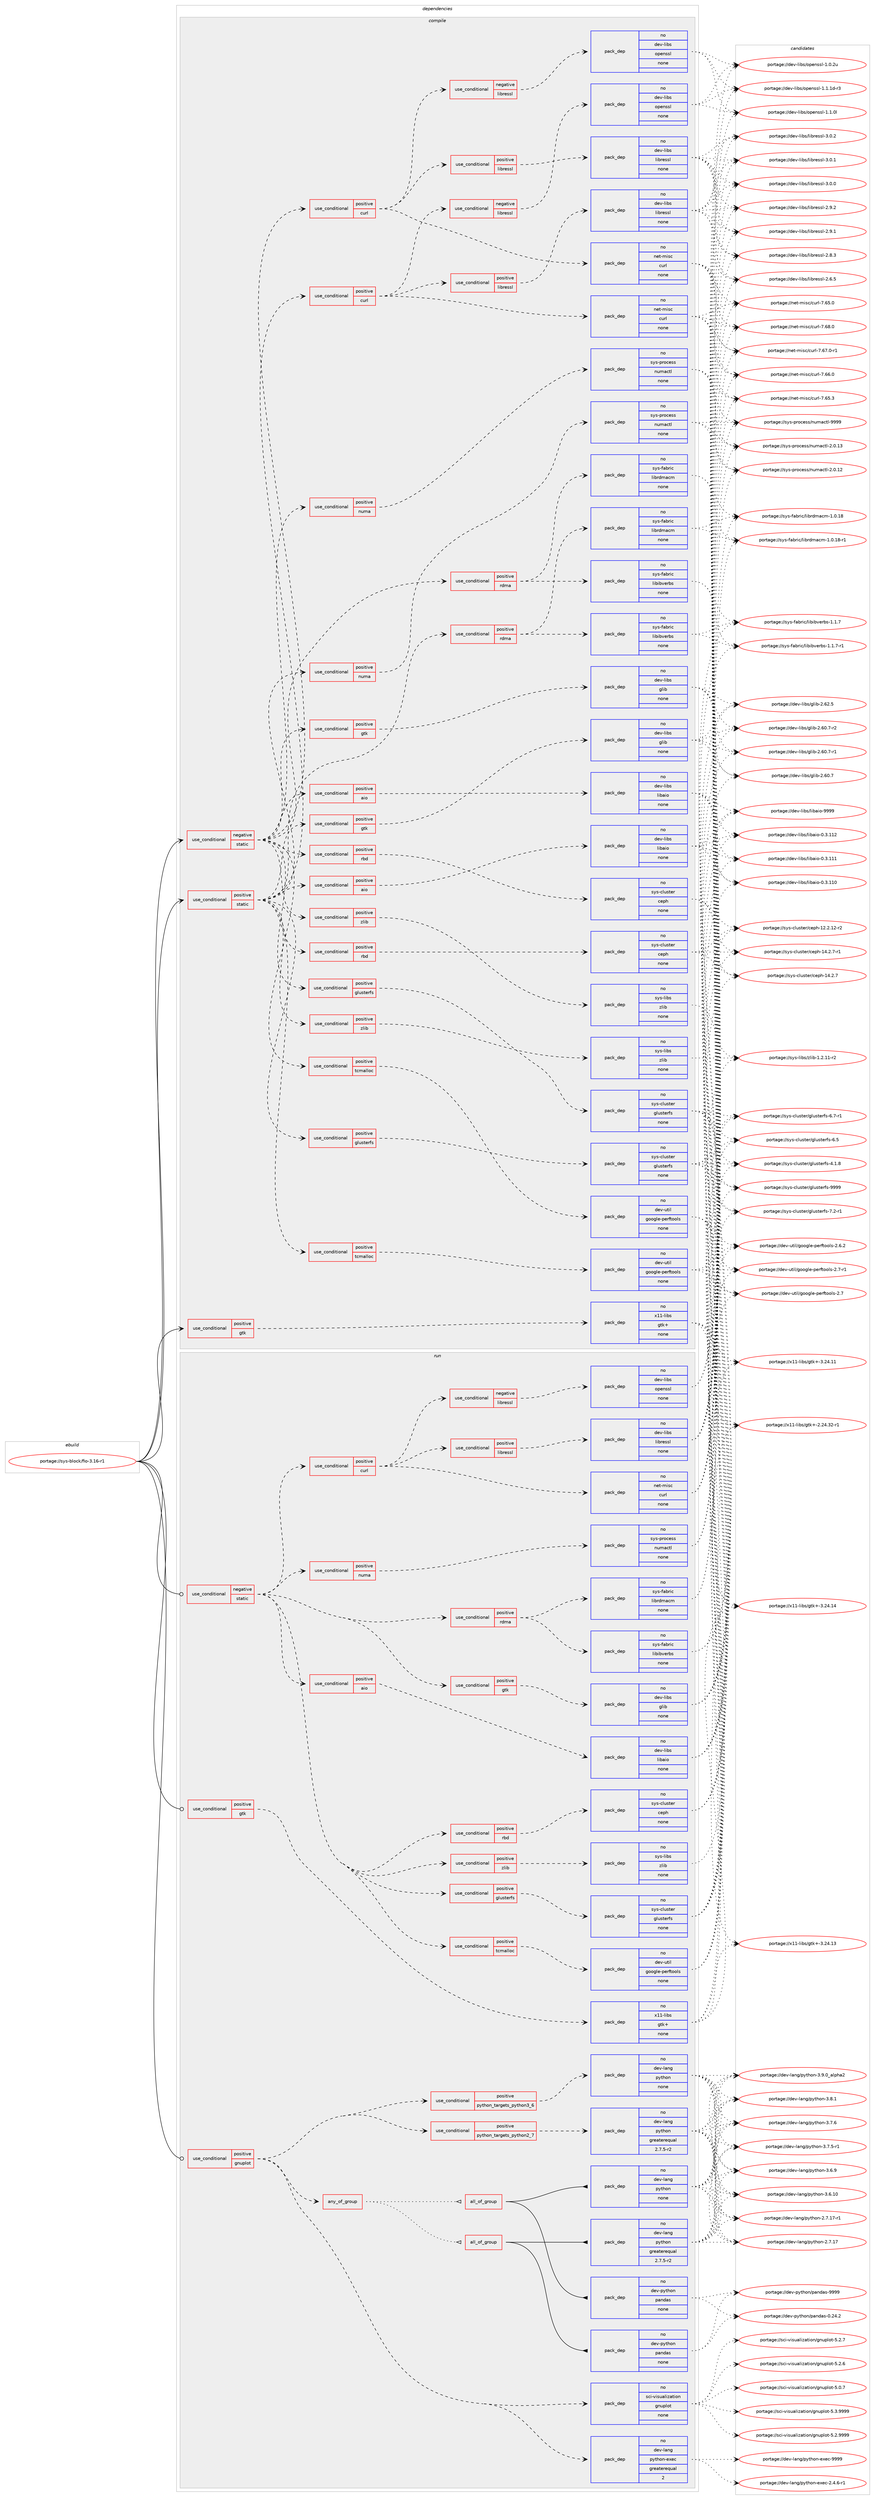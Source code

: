 digraph prolog {

# *************
# Graph options
# *************

newrank=true;
concentrate=true;
compound=true;
graph [rankdir=LR,fontname=Helvetica,fontsize=10,ranksep=1.5];#, ranksep=2.5, nodesep=0.2];
edge  [arrowhead=vee];
node  [fontname=Helvetica,fontsize=10];

# **********
# The ebuild
# **********

subgraph cluster_leftcol {
color=gray;
rank=same;
label=<<i>ebuild</i>>;
id [label="portage://sys-block/fio-3.16-r1", color=red, width=4, href="../sys-block/fio-3.16-r1.svg"];
}

# ****************
# The dependencies
# ****************

subgraph cluster_midcol {
color=gray;
label=<<i>dependencies</i>>;
subgraph cluster_compile {
fillcolor="#eeeeee";
style=filled;
label=<<i>compile</i>>;
subgraph cond7650 {
dependency38261 [label=<<TABLE BORDER="0" CELLBORDER="1" CELLSPACING="0" CELLPADDING="4"><TR><TD ROWSPAN="3" CELLPADDING="10">use_conditional</TD></TR><TR><TD>negative</TD></TR><TR><TD>static</TD></TR></TABLE>>, shape=none, color=red];
subgraph cond7651 {
dependency38262 [label=<<TABLE BORDER="0" CELLBORDER="1" CELLSPACING="0" CELLPADDING="4"><TR><TD ROWSPAN="3" CELLPADDING="10">use_conditional</TD></TR><TR><TD>positive</TD></TR><TR><TD>aio</TD></TR></TABLE>>, shape=none, color=red];
subgraph pack29682 {
dependency38263 [label=<<TABLE BORDER="0" CELLBORDER="1" CELLSPACING="0" CELLPADDING="4" WIDTH="220"><TR><TD ROWSPAN="6" CELLPADDING="30">pack_dep</TD></TR><TR><TD WIDTH="110">no</TD></TR><TR><TD>dev-libs</TD></TR><TR><TD>libaio</TD></TR><TR><TD>none</TD></TR><TR><TD></TD></TR></TABLE>>, shape=none, color=blue];
}
dependency38262:e -> dependency38263:w [weight=20,style="dashed",arrowhead="vee"];
}
dependency38261:e -> dependency38262:w [weight=20,style="dashed",arrowhead="vee"];
subgraph cond7652 {
dependency38264 [label=<<TABLE BORDER="0" CELLBORDER="1" CELLSPACING="0" CELLPADDING="4"><TR><TD ROWSPAN="3" CELLPADDING="10">use_conditional</TD></TR><TR><TD>positive</TD></TR><TR><TD>curl</TD></TR></TABLE>>, shape=none, color=red];
subgraph pack29683 {
dependency38265 [label=<<TABLE BORDER="0" CELLBORDER="1" CELLSPACING="0" CELLPADDING="4" WIDTH="220"><TR><TD ROWSPAN="6" CELLPADDING="30">pack_dep</TD></TR><TR><TD WIDTH="110">no</TD></TR><TR><TD>net-misc</TD></TR><TR><TD>curl</TD></TR><TR><TD>none</TD></TR><TR><TD></TD></TR></TABLE>>, shape=none, color=blue];
}
dependency38264:e -> dependency38265:w [weight=20,style="dashed",arrowhead="vee"];
subgraph cond7653 {
dependency38266 [label=<<TABLE BORDER="0" CELLBORDER="1" CELLSPACING="0" CELLPADDING="4"><TR><TD ROWSPAN="3" CELLPADDING="10">use_conditional</TD></TR><TR><TD>negative</TD></TR><TR><TD>libressl</TD></TR></TABLE>>, shape=none, color=red];
subgraph pack29684 {
dependency38267 [label=<<TABLE BORDER="0" CELLBORDER="1" CELLSPACING="0" CELLPADDING="4" WIDTH="220"><TR><TD ROWSPAN="6" CELLPADDING="30">pack_dep</TD></TR><TR><TD WIDTH="110">no</TD></TR><TR><TD>dev-libs</TD></TR><TR><TD>openssl</TD></TR><TR><TD>none</TD></TR><TR><TD></TD></TR></TABLE>>, shape=none, color=blue];
}
dependency38266:e -> dependency38267:w [weight=20,style="dashed",arrowhead="vee"];
}
dependency38264:e -> dependency38266:w [weight=20,style="dashed",arrowhead="vee"];
subgraph cond7654 {
dependency38268 [label=<<TABLE BORDER="0" CELLBORDER="1" CELLSPACING="0" CELLPADDING="4"><TR><TD ROWSPAN="3" CELLPADDING="10">use_conditional</TD></TR><TR><TD>positive</TD></TR><TR><TD>libressl</TD></TR></TABLE>>, shape=none, color=red];
subgraph pack29685 {
dependency38269 [label=<<TABLE BORDER="0" CELLBORDER="1" CELLSPACING="0" CELLPADDING="4" WIDTH="220"><TR><TD ROWSPAN="6" CELLPADDING="30">pack_dep</TD></TR><TR><TD WIDTH="110">no</TD></TR><TR><TD>dev-libs</TD></TR><TR><TD>libressl</TD></TR><TR><TD>none</TD></TR><TR><TD></TD></TR></TABLE>>, shape=none, color=blue];
}
dependency38268:e -> dependency38269:w [weight=20,style="dashed",arrowhead="vee"];
}
dependency38264:e -> dependency38268:w [weight=20,style="dashed",arrowhead="vee"];
}
dependency38261:e -> dependency38264:w [weight=20,style="dashed",arrowhead="vee"];
subgraph cond7655 {
dependency38270 [label=<<TABLE BORDER="0" CELLBORDER="1" CELLSPACING="0" CELLPADDING="4"><TR><TD ROWSPAN="3" CELLPADDING="10">use_conditional</TD></TR><TR><TD>positive</TD></TR><TR><TD>glusterfs</TD></TR></TABLE>>, shape=none, color=red];
subgraph pack29686 {
dependency38271 [label=<<TABLE BORDER="0" CELLBORDER="1" CELLSPACING="0" CELLPADDING="4" WIDTH="220"><TR><TD ROWSPAN="6" CELLPADDING="30">pack_dep</TD></TR><TR><TD WIDTH="110">no</TD></TR><TR><TD>sys-cluster</TD></TR><TR><TD>glusterfs</TD></TR><TR><TD>none</TD></TR><TR><TD></TD></TR></TABLE>>, shape=none, color=blue];
}
dependency38270:e -> dependency38271:w [weight=20,style="dashed",arrowhead="vee"];
}
dependency38261:e -> dependency38270:w [weight=20,style="dashed",arrowhead="vee"];
subgraph cond7656 {
dependency38272 [label=<<TABLE BORDER="0" CELLBORDER="1" CELLSPACING="0" CELLPADDING="4"><TR><TD ROWSPAN="3" CELLPADDING="10">use_conditional</TD></TR><TR><TD>positive</TD></TR><TR><TD>gtk</TD></TR></TABLE>>, shape=none, color=red];
subgraph pack29687 {
dependency38273 [label=<<TABLE BORDER="0" CELLBORDER="1" CELLSPACING="0" CELLPADDING="4" WIDTH="220"><TR><TD ROWSPAN="6" CELLPADDING="30">pack_dep</TD></TR><TR><TD WIDTH="110">no</TD></TR><TR><TD>dev-libs</TD></TR><TR><TD>glib</TD></TR><TR><TD>none</TD></TR><TR><TD></TD></TR></TABLE>>, shape=none, color=blue];
}
dependency38272:e -> dependency38273:w [weight=20,style="dashed",arrowhead="vee"];
}
dependency38261:e -> dependency38272:w [weight=20,style="dashed",arrowhead="vee"];
subgraph cond7657 {
dependency38274 [label=<<TABLE BORDER="0" CELLBORDER="1" CELLSPACING="0" CELLPADDING="4"><TR><TD ROWSPAN="3" CELLPADDING="10">use_conditional</TD></TR><TR><TD>positive</TD></TR><TR><TD>numa</TD></TR></TABLE>>, shape=none, color=red];
subgraph pack29688 {
dependency38275 [label=<<TABLE BORDER="0" CELLBORDER="1" CELLSPACING="0" CELLPADDING="4" WIDTH="220"><TR><TD ROWSPAN="6" CELLPADDING="30">pack_dep</TD></TR><TR><TD WIDTH="110">no</TD></TR><TR><TD>sys-process</TD></TR><TR><TD>numactl</TD></TR><TR><TD>none</TD></TR><TR><TD></TD></TR></TABLE>>, shape=none, color=blue];
}
dependency38274:e -> dependency38275:w [weight=20,style="dashed",arrowhead="vee"];
}
dependency38261:e -> dependency38274:w [weight=20,style="dashed",arrowhead="vee"];
subgraph cond7658 {
dependency38276 [label=<<TABLE BORDER="0" CELLBORDER="1" CELLSPACING="0" CELLPADDING="4"><TR><TD ROWSPAN="3" CELLPADDING="10">use_conditional</TD></TR><TR><TD>positive</TD></TR><TR><TD>rbd</TD></TR></TABLE>>, shape=none, color=red];
subgraph pack29689 {
dependency38277 [label=<<TABLE BORDER="0" CELLBORDER="1" CELLSPACING="0" CELLPADDING="4" WIDTH="220"><TR><TD ROWSPAN="6" CELLPADDING="30">pack_dep</TD></TR><TR><TD WIDTH="110">no</TD></TR><TR><TD>sys-cluster</TD></TR><TR><TD>ceph</TD></TR><TR><TD>none</TD></TR><TR><TD></TD></TR></TABLE>>, shape=none, color=blue];
}
dependency38276:e -> dependency38277:w [weight=20,style="dashed",arrowhead="vee"];
}
dependency38261:e -> dependency38276:w [weight=20,style="dashed",arrowhead="vee"];
subgraph cond7659 {
dependency38278 [label=<<TABLE BORDER="0" CELLBORDER="1" CELLSPACING="0" CELLPADDING="4"><TR><TD ROWSPAN="3" CELLPADDING="10">use_conditional</TD></TR><TR><TD>positive</TD></TR><TR><TD>rdma</TD></TR></TABLE>>, shape=none, color=red];
subgraph pack29690 {
dependency38279 [label=<<TABLE BORDER="0" CELLBORDER="1" CELLSPACING="0" CELLPADDING="4" WIDTH="220"><TR><TD ROWSPAN="6" CELLPADDING="30">pack_dep</TD></TR><TR><TD WIDTH="110">no</TD></TR><TR><TD>sys-fabric</TD></TR><TR><TD>libibverbs</TD></TR><TR><TD>none</TD></TR><TR><TD></TD></TR></TABLE>>, shape=none, color=blue];
}
dependency38278:e -> dependency38279:w [weight=20,style="dashed",arrowhead="vee"];
subgraph pack29691 {
dependency38280 [label=<<TABLE BORDER="0" CELLBORDER="1" CELLSPACING="0" CELLPADDING="4" WIDTH="220"><TR><TD ROWSPAN="6" CELLPADDING="30">pack_dep</TD></TR><TR><TD WIDTH="110">no</TD></TR><TR><TD>sys-fabric</TD></TR><TR><TD>librdmacm</TD></TR><TR><TD>none</TD></TR><TR><TD></TD></TR></TABLE>>, shape=none, color=blue];
}
dependency38278:e -> dependency38280:w [weight=20,style="dashed",arrowhead="vee"];
}
dependency38261:e -> dependency38278:w [weight=20,style="dashed",arrowhead="vee"];
subgraph cond7660 {
dependency38281 [label=<<TABLE BORDER="0" CELLBORDER="1" CELLSPACING="0" CELLPADDING="4"><TR><TD ROWSPAN="3" CELLPADDING="10">use_conditional</TD></TR><TR><TD>positive</TD></TR><TR><TD>tcmalloc</TD></TR></TABLE>>, shape=none, color=red];
subgraph pack29692 {
dependency38282 [label=<<TABLE BORDER="0" CELLBORDER="1" CELLSPACING="0" CELLPADDING="4" WIDTH="220"><TR><TD ROWSPAN="6" CELLPADDING="30">pack_dep</TD></TR><TR><TD WIDTH="110">no</TD></TR><TR><TD>dev-util</TD></TR><TR><TD>google-perftools</TD></TR><TR><TD>none</TD></TR><TR><TD></TD></TR></TABLE>>, shape=none, color=blue];
}
dependency38281:e -> dependency38282:w [weight=20,style="dashed",arrowhead="vee"];
}
dependency38261:e -> dependency38281:w [weight=20,style="dashed",arrowhead="vee"];
subgraph cond7661 {
dependency38283 [label=<<TABLE BORDER="0" CELLBORDER="1" CELLSPACING="0" CELLPADDING="4"><TR><TD ROWSPAN="3" CELLPADDING="10">use_conditional</TD></TR><TR><TD>positive</TD></TR><TR><TD>zlib</TD></TR></TABLE>>, shape=none, color=red];
subgraph pack29693 {
dependency38284 [label=<<TABLE BORDER="0" CELLBORDER="1" CELLSPACING="0" CELLPADDING="4" WIDTH="220"><TR><TD ROWSPAN="6" CELLPADDING="30">pack_dep</TD></TR><TR><TD WIDTH="110">no</TD></TR><TR><TD>sys-libs</TD></TR><TR><TD>zlib</TD></TR><TR><TD>none</TD></TR><TR><TD></TD></TR></TABLE>>, shape=none, color=blue];
}
dependency38283:e -> dependency38284:w [weight=20,style="dashed",arrowhead="vee"];
}
dependency38261:e -> dependency38283:w [weight=20,style="dashed",arrowhead="vee"];
}
id:e -> dependency38261:w [weight=20,style="solid",arrowhead="vee"];
subgraph cond7662 {
dependency38285 [label=<<TABLE BORDER="0" CELLBORDER="1" CELLSPACING="0" CELLPADDING="4"><TR><TD ROWSPAN="3" CELLPADDING="10">use_conditional</TD></TR><TR><TD>positive</TD></TR><TR><TD>gtk</TD></TR></TABLE>>, shape=none, color=red];
subgraph pack29694 {
dependency38286 [label=<<TABLE BORDER="0" CELLBORDER="1" CELLSPACING="0" CELLPADDING="4" WIDTH="220"><TR><TD ROWSPAN="6" CELLPADDING="30">pack_dep</TD></TR><TR><TD WIDTH="110">no</TD></TR><TR><TD>x11-libs</TD></TR><TR><TD>gtk+</TD></TR><TR><TD>none</TD></TR><TR><TD></TD></TR></TABLE>>, shape=none, color=blue];
}
dependency38285:e -> dependency38286:w [weight=20,style="dashed",arrowhead="vee"];
}
id:e -> dependency38285:w [weight=20,style="solid",arrowhead="vee"];
subgraph cond7663 {
dependency38287 [label=<<TABLE BORDER="0" CELLBORDER="1" CELLSPACING="0" CELLPADDING="4"><TR><TD ROWSPAN="3" CELLPADDING="10">use_conditional</TD></TR><TR><TD>positive</TD></TR><TR><TD>static</TD></TR></TABLE>>, shape=none, color=red];
subgraph cond7664 {
dependency38288 [label=<<TABLE BORDER="0" CELLBORDER="1" CELLSPACING="0" CELLPADDING="4"><TR><TD ROWSPAN="3" CELLPADDING="10">use_conditional</TD></TR><TR><TD>positive</TD></TR><TR><TD>aio</TD></TR></TABLE>>, shape=none, color=red];
subgraph pack29695 {
dependency38289 [label=<<TABLE BORDER="0" CELLBORDER="1" CELLSPACING="0" CELLPADDING="4" WIDTH="220"><TR><TD ROWSPAN="6" CELLPADDING="30">pack_dep</TD></TR><TR><TD WIDTH="110">no</TD></TR><TR><TD>dev-libs</TD></TR><TR><TD>libaio</TD></TR><TR><TD>none</TD></TR><TR><TD></TD></TR></TABLE>>, shape=none, color=blue];
}
dependency38288:e -> dependency38289:w [weight=20,style="dashed",arrowhead="vee"];
}
dependency38287:e -> dependency38288:w [weight=20,style="dashed",arrowhead="vee"];
subgraph cond7665 {
dependency38290 [label=<<TABLE BORDER="0" CELLBORDER="1" CELLSPACING="0" CELLPADDING="4"><TR><TD ROWSPAN="3" CELLPADDING="10">use_conditional</TD></TR><TR><TD>positive</TD></TR><TR><TD>curl</TD></TR></TABLE>>, shape=none, color=red];
subgraph pack29696 {
dependency38291 [label=<<TABLE BORDER="0" CELLBORDER="1" CELLSPACING="0" CELLPADDING="4" WIDTH="220"><TR><TD ROWSPAN="6" CELLPADDING="30">pack_dep</TD></TR><TR><TD WIDTH="110">no</TD></TR><TR><TD>net-misc</TD></TR><TR><TD>curl</TD></TR><TR><TD>none</TD></TR><TR><TD></TD></TR></TABLE>>, shape=none, color=blue];
}
dependency38290:e -> dependency38291:w [weight=20,style="dashed",arrowhead="vee"];
subgraph cond7666 {
dependency38292 [label=<<TABLE BORDER="0" CELLBORDER="1" CELLSPACING="0" CELLPADDING="4"><TR><TD ROWSPAN="3" CELLPADDING="10">use_conditional</TD></TR><TR><TD>negative</TD></TR><TR><TD>libressl</TD></TR></TABLE>>, shape=none, color=red];
subgraph pack29697 {
dependency38293 [label=<<TABLE BORDER="0" CELLBORDER="1" CELLSPACING="0" CELLPADDING="4" WIDTH="220"><TR><TD ROWSPAN="6" CELLPADDING="30">pack_dep</TD></TR><TR><TD WIDTH="110">no</TD></TR><TR><TD>dev-libs</TD></TR><TR><TD>openssl</TD></TR><TR><TD>none</TD></TR><TR><TD></TD></TR></TABLE>>, shape=none, color=blue];
}
dependency38292:e -> dependency38293:w [weight=20,style="dashed",arrowhead="vee"];
}
dependency38290:e -> dependency38292:w [weight=20,style="dashed",arrowhead="vee"];
subgraph cond7667 {
dependency38294 [label=<<TABLE BORDER="0" CELLBORDER="1" CELLSPACING="0" CELLPADDING="4"><TR><TD ROWSPAN="3" CELLPADDING="10">use_conditional</TD></TR><TR><TD>positive</TD></TR><TR><TD>libressl</TD></TR></TABLE>>, shape=none, color=red];
subgraph pack29698 {
dependency38295 [label=<<TABLE BORDER="0" CELLBORDER="1" CELLSPACING="0" CELLPADDING="4" WIDTH="220"><TR><TD ROWSPAN="6" CELLPADDING="30">pack_dep</TD></TR><TR><TD WIDTH="110">no</TD></TR><TR><TD>dev-libs</TD></TR><TR><TD>libressl</TD></TR><TR><TD>none</TD></TR><TR><TD></TD></TR></TABLE>>, shape=none, color=blue];
}
dependency38294:e -> dependency38295:w [weight=20,style="dashed",arrowhead="vee"];
}
dependency38290:e -> dependency38294:w [weight=20,style="dashed",arrowhead="vee"];
}
dependency38287:e -> dependency38290:w [weight=20,style="dashed",arrowhead="vee"];
subgraph cond7668 {
dependency38296 [label=<<TABLE BORDER="0" CELLBORDER="1" CELLSPACING="0" CELLPADDING="4"><TR><TD ROWSPAN="3" CELLPADDING="10">use_conditional</TD></TR><TR><TD>positive</TD></TR><TR><TD>glusterfs</TD></TR></TABLE>>, shape=none, color=red];
subgraph pack29699 {
dependency38297 [label=<<TABLE BORDER="0" CELLBORDER="1" CELLSPACING="0" CELLPADDING="4" WIDTH="220"><TR><TD ROWSPAN="6" CELLPADDING="30">pack_dep</TD></TR><TR><TD WIDTH="110">no</TD></TR><TR><TD>sys-cluster</TD></TR><TR><TD>glusterfs</TD></TR><TR><TD>none</TD></TR><TR><TD></TD></TR></TABLE>>, shape=none, color=blue];
}
dependency38296:e -> dependency38297:w [weight=20,style="dashed",arrowhead="vee"];
}
dependency38287:e -> dependency38296:w [weight=20,style="dashed",arrowhead="vee"];
subgraph cond7669 {
dependency38298 [label=<<TABLE BORDER="0" CELLBORDER="1" CELLSPACING="0" CELLPADDING="4"><TR><TD ROWSPAN="3" CELLPADDING="10">use_conditional</TD></TR><TR><TD>positive</TD></TR><TR><TD>gtk</TD></TR></TABLE>>, shape=none, color=red];
subgraph pack29700 {
dependency38299 [label=<<TABLE BORDER="0" CELLBORDER="1" CELLSPACING="0" CELLPADDING="4" WIDTH="220"><TR><TD ROWSPAN="6" CELLPADDING="30">pack_dep</TD></TR><TR><TD WIDTH="110">no</TD></TR><TR><TD>dev-libs</TD></TR><TR><TD>glib</TD></TR><TR><TD>none</TD></TR><TR><TD></TD></TR></TABLE>>, shape=none, color=blue];
}
dependency38298:e -> dependency38299:w [weight=20,style="dashed",arrowhead="vee"];
}
dependency38287:e -> dependency38298:w [weight=20,style="dashed",arrowhead="vee"];
subgraph cond7670 {
dependency38300 [label=<<TABLE BORDER="0" CELLBORDER="1" CELLSPACING="0" CELLPADDING="4"><TR><TD ROWSPAN="3" CELLPADDING="10">use_conditional</TD></TR><TR><TD>positive</TD></TR><TR><TD>numa</TD></TR></TABLE>>, shape=none, color=red];
subgraph pack29701 {
dependency38301 [label=<<TABLE BORDER="0" CELLBORDER="1" CELLSPACING="0" CELLPADDING="4" WIDTH="220"><TR><TD ROWSPAN="6" CELLPADDING="30">pack_dep</TD></TR><TR><TD WIDTH="110">no</TD></TR><TR><TD>sys-process</TD></TR><TR><TD>numactl</TD></TR><TR><TD>none</TD></TR><TR><TD></TD></TR></TABLE>>, shape=none, color=blue];
}
dependency38300:e -> dependency38301:w [weight=20,style="dashed",arrowhead="vee"];
}
dependency38287:e -> dependency38300:w [weight=20,style="dashed",arrowhead="vee"];
subgraph cond7671 {
dependency38302 [label=<<TABLE BORDER="0" CELLBORDER="1" CELLSPACING="0" CELLPADDING="4"><TR><TD ROWSPAN="3" CELLPADDING="10">use_conditional</TD></TR><TR><TD>positive</TD></TR><TR><TD>rbd</TD></TR></TABLE>>, shape=none, color=red];
subgraph pack29702 {
dependency38303 [label=<<TABLE BORDER="0" CELLBORDER="1" CELLSPACING="0" CELLPADDING="4" WIDTH="220"><TR><TD ROWSPAN="6" CELLPADDING="30">pack_dep</TD></TR><TR><TD WIDTH="110">no</TD></TR><TR><TD>sys-cluster</TD></TR><TR><TD>ceph</TD></TR><TR><TD>none</TD></TR><TR><TD></TD></TR></TABLE>>, shape=none, color=blue];
}
dependency38302:e -> dependency38303:w [weight=20,style="dashed",arrowhead="vee"];
}
dependency38287:e -> dependency38302:w [weight=20,style="dashed",arrowhead="vee"];
subgraph cond7672 {
dependency38304 [label=<<TABLE BORDER="0" CELLBORDER="1" CELLSPACING="0" CELLPADDING="4"><TR><TD ROWSPAN="3" CELLPADDING="10">use_conditional</TD></TR><TR><TD>positive</TD></TR><TR><TD>rdma</TD></TR></TABLE>>, shape=none, color=red];
subgraph pack29703 {
dependency38305 [label=<<TABLE BORDER="0" CELLBORDER="1" CELLSPACING="0" CELLPADDING="4" WIDTH="220"><TR><TD ROWSPAN="6" CELLPADDING="30">pack_dep</TD></TR><TR><TD WIDTH="110">no</TD></TR><TR><TD>sys-fabric</TD></TR><TR><TD>libibverbs</TD></TR><TR><TD>none</TD></TR><TR><TD></TD></TR></TABLE>>, shape=none, color=blue];
}
dependency38304:e -> dependency38305:w [weight=20,style="dashed",arrowhead="vee"];
subgraph pack29704 {
dependency38306 [label=<<TABLE BORDER="0" CELLBORDER="1" CELLSPACING="0" CELLPADDING="4" WIDTH="220"><TR><TD ROWSPAN="6" CELLPADDING="30">pack_dep</TD></TR><TR><TD WIDTH="110">no</TD></TR><TR><TD>sys-fabric</TD></TR><TR><TD>librdmacm</TD></TR><TR><TD>none</TD></TR><TR><TD></TD></TR></TABLE>>, shape=none, color=blue];
}
dependency38304:e -> dependency38306:w [weight=20,style="dashed",arrowhead="vee"];
}
dependency38287:e -> dependency38304:w [weight=20,style="dashed",arrowhead="vee"];
subgraph cond7673 {
dependency38307 [label=<<TABLE BORDER="0" CELLBORDER="1" CELLSPACING="0" CELLPADDING="4"><TR><TD ROWSPAN="3" CELLPADDING="10">use_conditional</TD></TR><TR><TD>positive</TD></TR><TR><TD>tcmalloc</TD></TR></TABLE>>, shape=none, color=red];
subgraph pack29705 {
dependency38308 [label=<<TABLE BORDER="0" CELLBORDER="1" CELLSPACING="0" CELLPADDING="4" WIDTH="220"><TR><TD ROWSPAN="6" CELLPADDING="30">pack_dep</TD></TR><TR><TD WIDTH="110">no</TD></TR><TR><TD>dev-util</TD></TR><TR><TD>google-perftools</TD></TR><TR><TD>none</TD></TR><TR><TD></TD></TR></TABLE>>, shape=none, color=blue];
}
dependency38307:e -> dependency38308:w [weight=20,style="dashed",arrowhead="vee"];
}
dependency38287:e -> dependency38307:w [weight=20,style="dashed",arrowhead="vee"];
subgraph cond7674 {
dependency38309 [label=<<TABLE BORDER="0" CELLBORDER="1" CELLSPACING="0" CELLPADDING="4"><TR><TD ROWSPAN="3" CELLPADDING="10">use_conditional</TD></TR><TR><TD>positive</TD></TR><TR><TD>zlib</TD></TR></TABLE>>, shape=none, color=red];
subgraph pack29706 {
dependency38310 [label=<<TABLE BORDER="0" CELLBORDER="1" CELLSPACING="0" CELLPADDING="4" WIDTH="220"><TR><TD ROWSPAN="6" CELLPADDING="30">pack_dep</TD></TR><TR><TD WIDTH="110">no</TD></TR><TR><TD>sys-libs</TD></TR><TR><TD>zlib</TD></TR><TR><TD>none</TD></TR><TR><TD></TD></TR></TABLE>>, shape=none, color=blue];
}
dependency38309:e -> dependency38310:w [weight=20,style="dashed",arrowhead="vee"];
}
dependency38287:e -> dependency38309:w [weight=20,style="dashed",arrowhead="vee"];
}
id:e -> dependency38287:w [weight=20,style="solid",arrowhead="vee"];
}
subgraph cluster_compileandrun {
fillcolor="#eeeeee";
style=filled;
label=<<i>compile and run</i>>;
}
subgraph cluster_run {
fillcolor="#eeeeee";
style=filled;
label=<<i>run</i>>;
subgraph cond7675 {
dependency38311 [label=<<TABLE BORDER="0" CELLBORDER="1" CELLSPACING="0" CELLPADDING="4"><TR><TD ROWSPAN="3" CELLPADDING="10">use_conditional</TD></TR><TR><TD>negative</TD></TR><TR><TD>static</TD></TR></TABLE>>, shape=none, color=red];
subgraph cond7676 {
dependency38312 [label=<<TABLE BORDER="0" CELLBORDER="1" CELLSPACING="0" CELLPADDING="4"><TR><TD ROWSPAN="3" CELLPADDING="10">use_conditional</TD></TR><TR><TD>positive</TD></TR><TR><TD>aio</TD></TR></TABLE>>, shape=none, color=red];
subgraph pack29707 {
dependency38313 [label=<<TABLE BORDER="0" CELLBORDER="1" CELLSPACING="0" CELLPADDING="4" WIDTH="220"><TR><TD ROWSPAN="6" CELLPADDING="30">pack_dep</TD></TR><TR><TD WIDTH="110">no</TD></TR><TR><TD>dev-libs</TD></TR><TR><TD>libaio</TD></TR><TR><TD>none</TD></TR><TR><TD></TD></TR></TABLE>>, shape=none, color=blue];
}
dependency38312:e -> dependency38313:w [weight=20,style="dashed",arrowhead="vee"];
}
dependency38311:e -> dependency38312:w [weight=20,style="dashed",arrowhead="vee"];
subgraph cond7677 {
dependency38314 [label=<<TABLE BORDER="0" CELLBORDER="1" CELLSPACING="0" CELLPADDING="4"><TR><TD ROWSPAN="3" CELLPADDING="10">use_conditional</TD></TR><TR><TD>positive</TD></TR><TR><TD>curl</TD></TR></TABLE>>, shape=none, color=red];
subgraph pack29708 {
dependency38315 [label=<<TABLE BORDER="0" CELLBORDER="1" CELLSPACING="0" CELLPADDING="4" WIDTH="220"><TR><TD ROWSPAN="6" CELLPADDING="30">pack_dep</TD></TR><TR><TD WIDTH="110">no</TD></TR><TR><TD>net-misc</TD></TR><TR><TD>curl</TD></TR><TR><TD>none</TD></TR><TR><TD></TD></TR></TABLE>>, shape=none, color=blue];
}
dependency38314:e -> dependency38315:w [weight=20,style="dashed",arrowhead="vee"];
subgraph cond7678 {
dependency38316 [label=<<TABLE BORDER="0" CELLBORDER="1" CELLSPACING="0" CELLPADDING="4"><TR><TD ROWSPAN="3" CELLPADDING="10">use_conditional</TD></TR><TR><TD>negative</TD></TR><TR><TD>libressl</TD></TR></TABLE>>, shape=none, color=red];
subgraph pack29709 {
dependency38317 [label=<<TABLE BORDER="0" CELLBORDER="1" CELLSPACING="0" CELLPADDING="4" WIDTH="220"><TR><TD ROWSPAN="6" CELLPADDING="30">pack_dep</TD></TR><TR><TD WIDTH="110">no</TD></TR><TR><TD>dev-libs</TD></TR><TR><TD>openssl</TD></TR><TR><TD>none</TD></TR><TR><TD></TD></TR></TABLE>>, shape=none, color=blue];
}
dependency38316:e -> dependency38317:w [weight=20,style="dashed",arrowhead="vee"];
}
dependency38314:e -> dependency38316:w [weight=20,style="dashed",arrowhead="vee"];
subgraph cond7679 {
dependency38318 [label=<<TABLE BORDER="0" CELLBORDER="1" CELLSPACING="0" CELLPADDING="4"><TR><TD ROWSPAN="3" CELLPADDING="10">use_conditional</TD></TR><TR><TD>positive</TD></TR><TR><TD>libressl</TD></TR></TABLE>>, shape=none, color=red];
subgraph pack29710 {
dependency38319 [label=<<TABLE BORDER="0" CELLBORDER="1" CELLSPACING="0" CELLPADDING="4" WIDTH="220"><TR><TD ROWSPAN="6" CELLPADDING="30">pack_dep</TD></TR><TR><TD WIDTH="110">no</TD></TR><TR><TD>dev-libs</TD></TR><TR><TD>libressl</TD></TR><TR><TD>none</TD></TR><TR><TD></TD></TR></TABLE>>, shape=none, color=blue];
}
dependency38318:e -> dependency38319:w [weight=20,style="dashed",arrowhead="vee"];
}
dependency38314:e -> dependency38318:w [weight=20,style="dashed",arrowhead="vee"];
}
dependency38311:e -> dependency38314:w [weight=20,style="dashed",arrowhead="vee"];
subgraph cond7680 {
dependency38320 [label=<<TABLE BORDER="0" CELLBORDER="1" CELLSPACING="0" CELLPADDING="4"><TR><TD ROWSPAN="3" CELLPADDING="10">use_conditional</TD></TR><TR><TD>positive</TD></TR><TR><TD>glusterfs</TD></TR></TABLE>>, shape=none, color=red];
subgraph pack29711 {
dependency38321 [label=<<TABLE BORDER="0" CELLBORDER="1" CELLSPACING="0" CELLPADDING="4" WIDTH="220"><TR><TD ROWSPAN="6" CELLPADDING="30">pack_dep</TD></TR><TR><TD WIDTH="110">no</TD></TR><TR><TD>sys-cluster</TD></TR><TR><TD>glusterfs</TD></TR><TR><TD>none</TD></TR><TR><TD></TD></TR></TABLE>>, shape=none, color=blue];
}
dependency38320:e -> dependency38321:w [weight=20,style="dashed",arrowhead="vee"];
}
dependency38311:e -> dependency38320:w [weight=20,style="dashed",arrowhead="vee"];
subgraph cond7681 {
dependency38322 [label=<<TABLE BORDER="0" CELLBORDER="1" CELLSPACING="0" CELLPADDING="4"><TR><TD ROWSPAN="3" CELLPADDING="10">use_conditional</TD></TR><TR><TD>positive</TD></TR><TR><TD>gtk</TD></TR></TABLE>>, shape=none, color=red];
subgraph pack29712 {
dependency38323 [label=<<TABLE BORDER="0" CELLBORDER="1" CELLSPACING="0" CELLPADDING="4" WIDTH="220"><TR><TD ROWSPAN="6" CELLPADDING="30">pack_dep</TD></TR><TR><TD WIDTH="110">no</TD></TR><TR><TD>dev-libs</TD></TR><TR><TD>glib</TD></TR><TR><TD>none</TD></TR><TR><TD></TD></TR></TABLE>>, shape=none, color=blue];
}
dependency38322:e -> dependency38323:w [weight=20,style="dashed",arrowhead="vee"];
}
dependency38311:e -> dependency38322:w [weight=20,style="dashed",arrowhead="vee"];
subgraph cond7682 {
dependency38324 [label=<<TABLE BORDER="0" CELLBORDER="1" CELLSPACING="0" CELLPADDING="4"><TR><TD ROWSPAN="3" CELLPADDING="10">use_conditional</TD></TR><TR><TD>positive</TD></TR><TR><TD>numa</TD></TR></TABLE>>, shape=none, color=red];
subgraph pack29713 {
dependency38325 [label=<<TABLE BORDER="0" CELLBORDER="1" CELLSPACING="0" CELLPADDING="4" WIDTH="220"><TR><TD ROWSPAN="6" CELLPADDING="30">pack_dep</TD></TR><TR><TD WIDTH="110">no</TD></TR><TR><TD>sys-process</TD></TR><TR><TD>numactl</TD></TR><TR><TD>none</TD></TR><TR><TD></TD></TR></TABLE>>, shape=none, color=blue];
}
dependency38324:e -> dependency38325:w [weight=20,style="dashed",arrowhead="vee"];
}
dependency38311:e -> dependency38324:w [weight=20,style="dashed",arrowhead="vee"];
subgraph cond7683 {
dependency38326 [label=<<TABLE BORDER="0" CELLBORDER="1" CELLSPACING="0" CELLPADDING="4"><TR><TD ROWSPAN="3" CELLPADDING="10">use_conditional</TD></TR><TR><TD>positive</TD></TR><TR><TD>rbd</TD></TR></TABLE>>, shape=none, color=red];
subgraph pack29714 {
dependency38327 [label=<<TABLE BORDER="0" CELLBORDER="1" CELLSPACING="0" CELLPADDING="4" WIDTH="220"><TR><TD ROWSPAN="6" CELLPADDING="30">pack_dep</TD></TR><TR><TD WIDTH="110">no</TD></TR><TR><TD>sys-cluster</TD></TR><TR><TD>ceph</TD></TR><TR><TD>none</TD></TR><TR><TD></TD></TR></TABLE>>, shape=none, color=blue];
}
dependency38326:e -> dependency38327:w [weight=20,style="dashed",arrowhead="vee"];
}
dependency38311:e -> dependency38326:w [weight=20,style="dashed",arrowhead="vee"];
subgraph cond7684 {
dependency38328 [label=<<TABLE BORDER="0" CELLBORDER="1" CELLSPACING="0" CELLPADDING="4"><TR><TD ROWSPAN="3" CELLPADDING="10">use_conditional</TD></TR><TR><TD>positive</TD></TR><TR><TD>rdma</TD></TR></TABLE>>, shape=none, color=red];
subgraph pack29715 {
dependency38329 [label=<<TABLE BORDER="0" CELLBORDER="1" CELLSPACING="0" CELLPADDING="4" WIDTH="220"><TR><TD ROWSPAN="6" CELLPADDING="30">pack_dep</TD></TR><TR><TD WIDTH="110">no</TD></TR><TR><TD>sys-fabric</TD></TR><TR><TD>libibverbs</TD></TR><TR><TD>none</TD></TR><TR><TD></TD></TR></TABLE>>, shape=none, color=blue];
}
dependency38328:e -> dependency38329:w [weight=20,style="dashed",arrowhead="vee"];
subgraph pack29716 {
dependency38330 [label=<<TABLE BORDER="0" CELLBORDER="1" CELLSPACING="0" CELLPADDING="4" WIDTH="220"><TR><TD ROWSPAN="6" CELLPADDING="30">pack_dep</TD></TR><TR><TD WIDTH="110">no</TD></TR><TR><TD>sys-fabric</TD></TR><TR><TD>librdmacm</TD></TR><TR><TD>none</TD></TR><TR><TD></TD></TR></TABLE>>, shape=none, color=blue];
}
dependency38328:e -> dependency38330:w [weight=20,style="dashed",arrowhead="vee"];
}
dependency38311:e -> dependency38328:w [weight=20,style="dashed",arrowhead="vee"];
subgraph cond7685 {
dependency38331 [label=<<TABLE BORDER="0" CELLBORDER="1" CELLSPACING="0" CELLPADDING="4"><TR><TD ROWSPAN="3" CELLPADDING="10">use_conditional</TD></TR><TR><TD>positive</TD></TR><TR><TD>tcmalloc</TD></TR></TABLE>>, shape=none, color=red];
subgraph pack29717 {
dependency38332 [label=<<TABLE BORDER="0" CELLBORDER="1" CELLSPACING="0" CELLPADDING="4" WIDTH="220"><TR><TD ROWSPAN="6" CELLPADDING="30">pack_dep</TD></TR><TR><TD WIDTH="110">no</TD></TR><TR><TD>dev-util</TD></TR><TR><TD>google-perftools</TD></TR><TR><TD>none</TD></TR><TR><TD></TD></TR></TABLE>>, shape=none, color=blue];
}
dependency38331:e -> dependency38332:w [weight=20,style="dashed",arrowhead="vee"];
}
dependency38311:e -> dependency38331:w [weight=20,style="dashed",arrowhead="vee"];
subgraph cond7686 {
dependency38333 [label=<<TABLE BORDER="0" CELLBORDER="1" CELLSPACING="0" CELLPADDING="4"><TR><TD ROWSPAN="3" CELLPADDING="10">use_conditional</TD></TR><TR><TD>positive</TD></TR><TR><TD>zlib</TD></TR></TABLE>>, shape=none, color=red];
subgraph pack29718 {
dependency38334 [label=<<TABLE BORDER="0" CELLBORDER="1" CELLSPACING="0" CELLPADDING="4" WIDTH="220"><TR><TD ROWSPAN="6" CELLPADDING="30">pack_dep</TD></TR><TR><TD WIDTH="110">no</TD></TR><TR><TD>sys-libs</TD></TR><TR><TD>zlib</TD></TR><TR><TD>none</TD></TR><TR><TD></TD></TR></TABLE>>, shape=none, color=blue];
}
dependency38333:e -> dependency38334:w [weight=20,style="dashed",arrowhead="vee"];
}
dependency38311:e -> dependency38333:w [weight=20,style="dashed",arrowhead="vee"];
}
id:e -> dependency38311:w [weight=20,style="solid",arrowhead="odot"];
subgraph cond7687 {
dependency38335 [label=<<TABLE BORDER="0" CELLBORDER="1" CELLSPACING="0" CELLPADDING="4"><TR><TD ROWSPAN="3" CELLPADDING="10">use_conditional</TD></TR><TR><TD>positive</TD></TR><TR><TD>gnuplot</TD></TR></TABLE>>, shape=none, color=red];
subgraph pack29719 {
dependency38336 [label=<<TABLE BORDER="0" CELLBORDER="1" CELLSPACING="0" CELLPADDING="4" WIDTH="220"><TR><TD ROWSPAN="6" CELLPADDING="30">pack_dep</TD></TR><TR><TD WIDTH="110">no</TD></TR><TR><TD>sci-visualization</TD></TR><TR><TD>gnuplot</TD></TR><TR><TD>none</TD></TR><TR><TD></TD></TR></TABLE>>, shape=none, color=blue];
}
dependency38335:e -> dependency38336:w [weight=20,style="dashed",arrowhead="vee"];
subgraph any890 {
dependency38337 [label=<<TABLE BORDER="0" CELLBORDER="1" CELLSPACING="0" CELLPADDING="4"><TR><TD CELLPADDING="10">any_of_group</TD></TR></TABLE>>, shape=none, color=red];subgraph all42 {
dependency38338 [label=<<TABLE BORDER="0" CELLBORDER="1" CELLSPACING="0" CELLPADDING="4"><TR><TD CELLPADDING="10">all_of_group</TD></TR></TABLE>>, shape=none, color=red];subgraph pack29720 {
dependency38339 [label=<<TABLE BORDER="0" CELLBORDER="1" CELLSPACING="0" CELLPADDING="4" WIDTH="220"><TR><TD ROWSPAN="6" CELLPADDING="30">pack_dep</TD></TR><TR><TD WIDTH="110">no</TD></TR><TR><TD>dev-lang</TD></TR><TR><TD>python</TD></TR><TR><TD>none</TD></TR><TR><TD></TD></TR></TABLE>>, shape=none, color=blue];
}
dependency38338:e -> dependency38339:w [weight=20,style="solid",arrowhead="inv"];
subgraph pack29721 {
dependency38340 [label=<<TABLE BORDER="0" CELLBORDER="1" CELLSPACING="0" CELLPADDING="4" WIDTH="220"><TR><TD ROWSPAN="6" CELLPADDING="30">pack_dep</TD></TR><TR><TD WIDTH="110">no</TD></TR><TR><TD>dev-python</TD></TR><TR><TD>pandas</TD></TR><TR><TD>none</TD></TR><TR><TD></TD></TR></TABLE>>, shape=none, color=blue];
}
dependency38338:e -> dependency38340:w [weight=20,style="solid",arrowhead="inv"];
}
dependency38337:e -> dependency38338:w [weight=20,style="dotted",arrowhead="oinv"];
subgraph all43 {
dependency38341 [label=<<TABLE BORDER="0" CELLBORDER="1" CELLSPACING="0" CELLPADDING="4"><TR><TD CELLPADDING="10">all_of_group</TD></TR></TABLE>>, shape=none, color=red];subgraph pack29722 {
dependency38342 [label=<<TABLE BORDER="0" CELLBORDER="1" CELLSPACING="0" CELLPADDING="4" WIDTH="220"><TR><TD ROWSPAN="6" CELLPADDING="30">pack_dep</TD></TR><TR><TD WIDTH="110">no</TD></TR><TR><TD>dev-lang</TD></TR><TR><TD>python</TD></TR><TR><TD>greaterequal</TD></TR><TR><TD>2.7.5-r2</TD></TR></TABLE>>, shape=none, color=blue];
}
dependency38341:e -> dependency38342:w [weight=20,style="solid",arrowhead="inv"];
subgraph pack29723 {
dependency38343 [label=<<TABLE BORDER="0" CELLBORDER="1" CELLSPACING="0" CELLPADDING="4" WIDTH="220"><TR><TD ROWSPAN="6" CELLPADDING="30">pack_dep</TD></TR><TR><TD WIDTH="110">no</TD></TR><TR><TD>dev-python</TD></TR><TR><TD>pandas</TD></TR><TR><TD>none</TD></TR><TR><TD></TD></TR></TABLE>>, shape=none, color=blue];
}
dependency38341:e -> dependency38343:w [weight=20,style="solid",arrowhead="inv"];
}
dependency38337:e -> dependency38341:w [weight=20,style="dotted",arrowhead="oinv"];
}
dependency38335:e -> dependency38337:w [weight=20,style="dashed",arrowhead="vee"];
subgraph cond7688 {
dependency38344 [label=<<TABLE BORDER="0" CELLBORDER="1" CELLSPACING="0" CELLPADDING="4"><TR><TD ROWSPAN="3" CELLPADDING="10">use_conditional</TD></TR><TR><TD>positive</TD></TR><TR><TD>python_targets_python2_7</TD></TR></TABLE>>, shape=none, color=red];
subgraph pack29724 {
dependency38345 [label=<<TABLE BORDER="0" CELLBORDER="1" CELLSPACING="0" CELLPADDING="4" WIDTH="220"><TR><TD ROWSPAN="6" CELLPADDING="30">pack_dep</TD></TR><TR><TD WIDTH="110">no</TD></TR><TR><TD>dev-lang</TD></TR><TR><TD>python</TD></TR><TR><TD>greaterequal</TD></TR><TR><TD>2.7.5-r2</TD></TR></TABLE>>, shape=none, color=blue];
}
dependency38344:e -> dependency38345:w [weight=20,style="dashed",arrowhead="vee"];
}
dependency38335:e -> dependency38344:w [weight=20,style="dashed",arrowhead="vee"];
subgraph cond7689 {
dependency38346 [label=<<TABLE BORDER="0" CELLBORDER="1" CELLSPACING="0" CELLPADDING="4"><TR><TD ROWSPAN="3" CELLPADDING="10">use_conditional</TD></TR><TR><TD>positive</TD></TR><TR><TD>python_targets_python3_6</TD></TR></TABLE>>, shape=none, color=red];
subgraph pack29725 {
dependency38347 [label=<<TABLE BORDER="0" CELLBORDER="1" CELLSPACING="0" CELLPADDING="4" WIDTH="220"><TR><TD ROWSPAN="6" CELLPADDING="30">pack_dep</TD></TR><TR><TD WIDTH="110">no</TD></TR><TR><TD>dev-lang</TD></TR><TR><TD>python</TD></TR><TR><TD>none</TD></TR><TR><TD></TD></TR></TABLE>>, shape=none, color=blue];
}
dependency38346:e -> dependency38347:w [weight=20,style="dashed",arrowhead="vee"];
}
dependency38335:e -> dependency38346:w [weight=20,style="dashed",arrowhead="vee"];
subgraph pack29726 {
dependency38348 [label=<<TABLE BORDER="0" CELLBORDER="1" CELLSPACING="0" CELLPADDING="4" WIDTH="220"><TR><TD ROWSPAN="6" CELLPADDING="30">pack_dep</TD></TR><TR><TD WIDTH="110">no</TD></TR><TR><TD>dev-lang</TD></TR><TR><TD>python-exec</TD></TR><TR><TD>greaterequal</TD></TR><TR><TD>2</TD></TR></TABLE>>, shape=none, color=blue];
}
dependency38335:e -> dependency38348:w [weight=20,style="dashed",arrowhead="vee"];
}
id:e -> dependency38335:w [weight=20,style="solid",arrowhead="odot"];
subgraph cond7690 {
dependency38349 [label=<<TABLE BORDER="0" CELLBORDER="1" CELLSPACING="0" CELLPADDING="4"><TR><TD ROWSPAN="3" CELLPADDING="10">use_conditional</TD></TR><TR><TD>positive</TD></TR><TR><TD>gtk</TD></TR></TABLE>>, shape=none, color=red];
subgraph pack29727 {
dependency38350 [label=<<TABLE BORDER="0" CELLBORDER="1" CELLSPACING="0" CELLPADDING="4" WIDTH="220"><TR><TD ROWSPAN="6" CELLPADDING="30">pack_dep</TD></TR><TR><TD WIDTH="110">no</TD></TR><TR><TD>x11-libs</TD></TR><TR><TD>gtk+</TD></TR><TR><TD>none</TD></TR><TR><TD></TD></TR></TABLE>>, shape=none, color=blue];
}
dependency38349:e -> dependency38350:w [weight=20,style="dashed",arrowhead="vee"];
}
id:e -> dependency38349:w [weight=20,style="solid",arrowhead="odot"];
}
}

# **************
# The candidates
# **************

subgraph cluster_choices {
rank=same;
color=gray;
label=<<i>candidates</i>>;

subgraph choice29682 {
color=black;
nodesep=1;
choice10010111845108105981154710810598971051114557575757 [label="portage://dev-libs/libaio-9999", color=red, width=4,href="../dev-libs/libaio-9999.svg"];
choice10010111845108105981154710810598971051114548465146494950 [label="portage://dev-libs/libaio-0.3.112", color=red, width=4,href="../dev-libs/libaio-0.3.112.svg"];
choice10010111845108105981154710810598971051114548465146494949 [label="portage://dev-libs/libaio-0.3.111", color=red, width=4,href="../dev-libs/libaio-0.3.111.svg"];
choice10010111845108105981154710810598971051114548465146494948 [label="portage://dev-libs/libaio-0.3.110", color=red, width=4,href="../dev-libs/libaio-0.3.110.svg"];
dependency38263:e -> choice10010111845108105981154710810598971051114557575757:w [style=dotted,weight="100"];
dependency38263:e -> choice10010111845108105981154710810598971051114548465146494950:w [style=dotted,weight="100"];
dependency38263:e -> choice10010111845108105981154710810598971051114548465146494949:w [style=dotted,weight="100"];
dependency38263:e -> choice10010111845108105981154710810598971051114548465146494948:w [style=dotted,weight="100"];
}
subgraph choice29683 {
color=black;
nodesep=1;
choice1101011164510910511599479911711410845554654564648 [label="portage://net-misc/curl-7.68.0", color=red, width=4,href="../net-misc/curl-7.68.0.svg"];
choice11010111645109105115994799117114108455546545546484511449 [label="portage://net-misc/curl-7.67.0-r1", color=red, width=4,href="../net-misc/curl-7.67.0-r1.svg"];
choice1101011164510910511599479911711410845554654544648 [label="portage://net-misc/curl-7.66.0", color=red, width=4,href="../net-misc/curl-7.66.0.svg"];
choice1101011164510910511599479911711410845554654534651 [label="portage://net-misc/curl-7.65.3", color=red, width=4,href="../net-misc/curl-7.65.3.svg"];
choice1101011164510910511599479911711410845554654534648 [label="portage://net-misc/curl-7.65.0", color=red, width=4,href="../net-misc/curl-7.65.0.svg"];
dependency38265:e -> choice1101011164510910511599479911711410845554654564648:w [style=dotted,weight="100"];
dependency38265:e -> choice11010111645109105115994799117114108455546545546484511449:w [style=dotted,weight="100"];
dependency38265:e -> choice1101011164510910511599479911711410845554654544648:w [style=dotted,weight="100"];
dependency38265:e -> choice1101011164510910511599479911711410845554654534651:w [style=dotted,weight="100"];
dependency38265:e -> choice1101011164510910511599479911711410845554654534648:w [style=dotted,weight="100"];
}
subgraph choice29684 {
color=black;
nodesep=1;
choice1001011184510810598115471111121011101151151084549464946491004511451 [label="portage://dev-libs/openssl-1.1.1d-r3", color=red, width=4,href="../dev-libs/openssl-1.1.1d-r3.svg"];
choice100101118451081059811547111112101110115115108454946494648108 [label="portage://dev-libs/openssl-1.1.0l", color=red, width=4,href="../dev-libs/openssl-1.1.0l.svg"];
choice100101118451081059811547111112101110115115108454946484650117 [label="portage://dev-libs/openssl-1.0.2u", color=red, width=4,href="../dev-libs/openssl-1.0.2u.svg"];
dependency38267:e -> choice1001011184510810598115471111121011101151151084549464946491004511451:w [style=dotted,weight="100"];
dependency38267:e -> choice100101118451081059811547111112101110115115108454946494648108:w [style=dotted,weight="100"];
dependency38267:e -> choice100101118451081059811547111112101110115115108454946484650117:w [style=dotted,weight="100"];
}
subgraph choice29685 {
color=black;
nodesep=1;
choice10010111845108105981154710810598114101115115108455146484650 [label="portage://dev-libs/libressl-3.0.2", color=red, width=4,href="../dev-libs/libressl-3.0.2.svg"];
choice10010111845108105981154710810598114101115115108455146484649 [label="portage://dev-libs/libressl-3.0.1", color=red, width=4,href="../dev-libs/libressl-3.0.1.svg"];
choice10010111845108105981154710810598114101115115108455146484648 [label="portage://dev-libs/libressl-3.0.0", color=red, width=4,href="../dev-libs/libressl-3.0.0.svg"];
choice10010111845108105981154710810598114101115115108455046574650 [label="portage://dev-libs/libressl-2.9.2", color=red, width=4,href="../dev-libs/libressl-2.9.2.svg"];
choice10010111845108105981154710810598114101115115108455046574649 [label="portage://dev-libs/libressl-2.9.1", color=red, width=4,href="../dev-libs/libressl-2.9.1.svg"];
choice10010111845108105981154710810598114101115115108455046564651 [label="portage://dev-libs/libressl-2.8.3", color=red, width=4,href="../dev-libs/libressl-2.8.3.svg"];
choice10010111845108105981154710810598114101115115108455046544653 [label="portage://dev-libs/libressl-2.6.5", color=red, width=4,href="../dev-libs/libressl-2.6.5.svg"];
dependency38269:e -> choice10010111845108105981154710810598114101115115108455146484650:w [style=dotted,weight="100"];
dependency38269:e -> choice10010111845108105981154710810598114101115115108455146484649:w [style=dotted,weight="100"];
dependency38269:e -> choice10010111845108105981154710810598114101115115108455146484648:w [style=dotted,weight="100"];
dependency38269:e -> choice10010111845108105981154710810598114101115115108455046574650:w [style=dotted,weight="100"];
dependency38269:e -> choice10010111845108105981154710810598114101115115108455046574649:w [style=dotted,weight="100"];
dependency38269:e -> choice10010111845108105981154710810598114101115115108455046564651:w [style=dotted,weight="100"];
dependency38269:e -> choice10010111845108105981154710810598114101115115108455046544653:w [style=dotted,weight="100"];
}
subgraph choice29686 {
color=black;
nodesep=1;
choice1151211154599108117115116101114471031081171151161011141021154557575757 [label="portage://sys-cluster/glusterfs-9999", color=red, width=4,href="../sys-cluster/glusterfs-9999.svg"];
choice115121115459910811711511610111447103108117115116101114102115455546504511449 [label="portage://sys-cluster/glusterfs-7.2-r1", color=red, width=4,href="../sys-cluster/glusterfs-7.2-r1.svg"];
choice115121115459910811711511610111447103108117115116101114102115455446554511449 [label="portage://sys-cluster/glusterfs-6.7-r1", color=red, width=4,href="../sys-cluster/glusterfs-6.7-r1.svg"];
choice11512111545991081171151161011144710310811711511610111410211545544653 [label="portage://sys-cluster/glusterfs-6.5", color=red, width=4,href="../sys-cluster/glusterfs-6.5.svg"];
choice115121115459910811711511610111447103108117115116101114102115455246494656 [label="portage://sys-cluster/glusterfs-4.1.8", color=red, width=4,href="../sys-cluster/glusterfs-4.1.8.svg"];
dependency38271:e -> choice1151211154599108117115116101114471031081171151161011141021154557575757:w [style=dotted,weight="100"];
dependency38271:e -> choice115121115459910811711511610111447103108117115116101114102115455546504511449:w [style=dotted,weight="100"];
dependency38271:e -> choice115121115459910811711511610111447103108117115116101114102115455446554511449:w [style=dotted,weight="100"];
dependency38271:e -> choice11512111545991081171151161011144710310811711511610111410211545544653:w [style=dotted,weight="100"];
dependency38271:e -> choice115121115459910811711511610111447103108117115116101114102115455246494656:w [style=dotted,weight="100"];
}
subgraph choice29687 {
color=black;
nodesep=1;
choice1001011184510810598115471031081059845504654504653 [label="portage://dev-libs/glib-2.62.5", color=red, width=4,href="../dev-libs/glib-2.62.5.svg"];
choice10010111845108105981154710310810598455046544846554511450 [label="portage://dev-libs/glib-2.60.7-r2", color=red, width=4,href="../dev-libs/glib-2.60.7-r2.svg"];
choice10010111845108105981154710310810598455046544846554511449 [label="portage://dev-libs/glib-2.60.7-r1", color=red, width=4,href="../dev-libs/glib-2.60.7-r1.svg"];
choice1001011184510810598115471031081059845504654484655 [label="portage://dev-libs/glib-2.60.7", color=red, width=4,href="../dev-libs/glib-2.60.7.svg"];
dependency38273:e -> choice1001011184510810598115471031081059845504654504653:w [style=dotted,weight="100"];
dependency38273:e -> choice10010111845108105981154710310810598455046544846554511450:w [style=dotted,weight="100"];
dependency38273:e -> choice10010111845108105981154710310810598455046544846554511449:w [style=dotted,weight="100"];
dependency38273:e -> choice1001011184510810598115471031081059845504654484655:w [style=dotted,weight="100"];
}
subgraph choice29688 {
color=black;
nodesep=1;
choice11512111545112114111991011151154711011710997991161084557575757 [label="portage://sys-process/numactl-9999", color=red, width=4,href="../sys-process/numactl-9999.svg"];
choice115121115451121141119910111511547110117109979911610845504648464951 [label="portage://sys-process/numactl-2.0.13", color=red, width=4,href="../sys-process/numactl-2.0.13.svg"];
choice115121115451121141119910111511547110117109979911610845504648464950 [label="portage://sys-process/numactl-2.0.12", color=red, width=4,href="../sys-process/numactl-2.0.12.svg"];
dependency38275:e -> choice11512111545112114111991011151154711011710997991161084557575757:w [style=dotted,weight="100"];
dependency38275:e -> choice115121115451121141119910111511547110117109979911610845504648464951:w [style=dotted,weight="100"];
dependency38275:e -> choice115121115451121141119910111511547110117109979911610845504648464950:w [style=dotted,weight="100"];
}
subgraph choice29689 {
color=black;
nodesep=1;
choice11512111545991081171151161011144799101112104454952465046554511449 [label="portage://sys-cluster/ceph-14.2.7-r1", color=red, width=4,href="../sys-cluster/ceph-14.2.7-r1.svg"];
choice1151211154599108117115116101114479910111210445495246504655 [label="portage://sys-cluster/ceph-14.2.7", color=red, width=4,href="../sys-cluster/ceph-14.2.7.svg"];
choice1151211154599108117115116101114479910111210445495046504649504511450 [label="portage://sys-cluster/ceph-12.2.12-r2", color=red, width=4,href="../sys-cluster/ceph-12.2.12-r2.svg"];
dependency38277:e -> choice11512111545991081171151161011144799101112104454952465046554511449:w [style=dotted,weight="100"];
dependency38277:e -> choice1151211154599108117115116101114479910111210445495246504655:w [style=dotted,weight="100"];
dependency38277:e -> choice1151211154599108117115116101114479910111210445495046504649504511450:w [style=dotted,weight="100"];
}
subgraph choice29690 {
color=black;
nodesep=1;
choice11512111545102979811410599471081059810598118101114981154549464946554511449 [label="portage://sys-fabric/libibverbs-1.1.7-r1", color=red, width=4,href="../sys-fabric/libibverbs-1.1.7-r1.svg"];
choice1151211154510297981141059947108105981059811810111498115454946494655 [label="portage://sys-fabric/libibverbs-1.1.7", color=red, width=4,href="../sys-fabric/libibverbs-1.1.7.svg"];
dependency38279:e -> choice11512111545102979811410599471081059810598118101114981154549464946554511449:w [style=dotted,weight="100"];
dependency38279:e -> choice1151211154510297981141059947108105981059811810111498115454946494655:w [style=dotted,weight="100"];
}
subgraph choice29691 {
color=black;
nodesep=1;
choice1151211154510297981141059947108105981141001099799109454946484649564511449 [label="portage://sys-fabric/librdmacm-1.0.18-r1", color=red, width=4,href="../sys-fabric/librdmacm-1.0.18-r1.svg"];
choice115121115451029798114105994710810598114100109979910945494648464956 [label="portage://sys-fabric/librdmacm-1.0.18", color=red, width=4,href="../sys-fabric/librdmacm-1.0.18.svg"];
dependency38280:e -> choice1151211154510297981141059947108105981141001099799109454946484649564511449:w [style=dotted,weight="100"];
dependency38280:e -> choice115121115451029798114105994710810598114100109979910945494648464956:w [style=dotted,weight="100"];
}
subgraph choice29692 {
color=black;
nodesep=1;
choice100101118451171161051084710311111110310810145112101114102116111111108115455046554511449 [label="portage://dev-util/google-perftools-2.7-r1", color=red, width=4,href="../dev-util/google-perftools-2.7-r1.svg"];
choice10010111845117116105108471031111111031081014511210111410211611111110811545504655 [label="portage://dev-util/google-perftools-2.7", color=red, width=4,href="../dev-util/google-perftools-2.7.svg"];
choice100101118451171161051084710311111110310810145112101114102116111111108115455046544650 [label="portage://dev-util/google-perftools-2.6.2", color=red, width=4,href="../dev-util/google-perftools-2.6.2.svg"];
dependency38282:e -> choice100101118451171161051084710311111110310810145112101114102116111111108115455046554511449:w [style=dotted,weight="100"];
dependency38282:e -> choice10010111845117116105108471031111111031081014511210111410211611111110811545504655:w [style=dotted,weight="100"];
dependency38282:e -> choice100101118451171161051084710311111110310810145112101114102116111111108115455046544650:w [style=dotted,weight="100"];
}
subgraph choice29693 {
color=black;
nodesep=1;
choice11512111545108105981154712210810598454946504649494511450 [label="portage://sys-libs/zlib-1.2.11-r2", color=red, width=4,href="../sys-libs/zlib-1.2.11-r2.svg"];
dependency38284:e -> choice11512111545108105981154712210810598454946504649494511450:w [style=dotted,weight="100"];
}
subgraph choice29694 {
color=black;
nodesep=1;
choice1204949451081059811547103116107434551465052464952 [label="portage://x11-libs/gtk+-3.24.14", color=red, width=4,href="../x11-libs/gtk+-3.24.14.svg"];
choice1204949451081059811547103116107434551465052464951 [label="portage://x11-libs/gtk+-3.24.13", color=red, width=4,href="../x11-libs/gtk+-3.24.13.svg"];
choice1204949451081059811547103116107434551465052464949 [label="portage://x11-libs/gtk+-3.24.11", color=red, width=4,href="../x11-libs/gtk+-3.24.11.svg"];
choice12049494510810598115471031161074345504650524651504511449 [label="portage://x11-libs/gtk+-2.24.32-r1", color=red, width=4,href="../x11-libs/gtk+-2.24.32-r1.svg"];
dependency38286:e -> choice1204949451081059811547103116107434551465052464952:w [style=dotted,weight="100"];
dependency38286:e -> choice1204949451081059811547103116107434551465052464951:w [style=dotted,weight="100"];
dependency38286:e -> choice1204949451081059811547103116107434551465052464949:w [style=dotted,weight="100"];
dependency38286:e -> choice12049494510810598115471031161074345504650524651504511449:w [style=dotted,weight="100"];
}
subgraph choice29695 {
color=black;
nodesep=1;
choice10010111845108105981154710810598971051114557575757 [label="portage://dev-libs/libaio-9999", color=red, width=4,href="../dev-libs/libaio-9999.svg"];
choice10010111845108105981154710810598971051114548465146494950 [label="portage://dev-libs/libaio-0.3.112", color=red, width=4,href="../dev-libs/libaio-0.3.112.svg"];
choice10010111845108105981154710810598971051114548465146494949 [label="portage://dev-libs/libaio-0.3.111", color=red, width=4,href="../dev-libs/libaio-0.3.111.svg"];
choice10010111845108105981154710810598971051114548465146494948 [label="portage://dev-libs/libaio-0.3.110", color=red, width=4,href="../dev-libs/libaio-0.3.110.svg"];
dependency38289:e -> choice10010111845108105981154710810598971051114557575757:w [style=dotted,weight="100"];
dependency38289:e -> choice10010111845108105981154710810598971051114548465146494950:w [style=dotted,weight="100"];
dependency38289:e -> choice10010111845108105981154710810598971051114548465146494949:w [style=dotted,weight="100"];
dependency38289:e -> choice10010111845108105981154710810598971051114548465146494948:w [style=dotted,weight="100"];
}
subgraph choice29696 {
color=black;
nodesep=1;
choice1101011164510910511599479911711410845554654564648 [label="portage://net-misc/curl-7.68.0", color=red, width=4,href="../net-misc/curl-7.68.0.svg"];
choice11010111645109105115994799117114108455546545546484511449 [label="portage://net-misc/curl-7.67.0-r1", color=red, width=4,href="../net-misc/curl-7.67.0-r1.svg"];
choice1101011164510910511599479911711410845554654544648 [label="portage://net-misc/curl-7.66.0", color=red, width=4,href="../net-misc/curl-7.66.0.svg"];
choice1101011164510910511599479911711410845554654534651 [label="portage://net-misc/curl-7.65.3", color=red, width=4,href="../net-misc/curl-7.65.3.svg"];
choice1101011164510910511599479911711410845554654534648 [label="portage://net-misc/curl-7.65.0", color=red, width=4,href="../net-misc/curl-7.65.0.svg"];
dependency38291:e -> choice1101011164510910511599479911711410845554654564648:w [style=dotted,weight="100"];
dependency38291:e -> choice11010111645109105115994799117114108455546545546484511449:w [style=dotted,weight="100"];
dependency38291:e -> choice1101011164510910511599479911711410845554654544648:w [style=dotted,weight="100"];
dependency38291:e -> choice1101011164510910511599479911711410845554654534651:w [style=dotted,weight="100"];
dependency38291:e -> choice1101011164510910511599479911711410845554654534648:w [style=dotted,weight="100"];
}
subgraph choice29697 {
color=black;
nodesep=1;
choice1001011184510810598115471111121011101151151084549464946491004511451 [label="portage://dev-libs/openssl-1.1.1d-r3", color=red, width=4,href="../dev-libs/openssl-1.1.1d-r3.svg"];
choice100101118451081059811547111112101110115115108454946494648108 [label="portage://dev-libs/openssl-1.1.0l", color=red, width=4,href="../dev-libs/openssl-1.1.0l.svg"];
choice100101118451081059811547111112101110115115108454946484650117 [label="portage://dev-libs/openssl-1.0.2u", color=red, width=4,href="../dev-libs/openssl-1.0.2u.svg"];
dependency38293:e -> choice1001011184510810598115471111121011101151151084549464946491004511451:w [style=dotted,weight="100"];
dependency38293:e -> choice100101118451081059811547111112101110115115108454946494648108:w [style=dotted,weight="100"];
dependency38293:e -> choice100101118451081059811547111112101110115115108454946484650117:w [style=dotted,weight="100"];
}
subgraph choice29698 {
color=black;
nodesep=1;
choice10010111845108105981154710810598114101115115108455146484650 [label="portage://dev-libs/libressl-3.0.2", color=red, width=4,href="../dev-libs/libressl-3.0.2.svg"];
choice10010111845108105981154710810598114101115115108455146484649 [label="portage://dev-libs/libressl-3.0.1", color=red, width=4,href="../dev-libs/libressl-3.0.1.svg"];
choice10010111845108105981154710810598114101115115108455146484648 [label="portage://dev-libs/libressl-3.0.0", color=red, width=4,href="../dev-libs/libressl-3.0.0.svg"];
choice10010111845108105981154710810598114101115115108455046574650 [label="portage://dev-libs/libressl-2.9.2", color=red, width=4,href="../dev-libs/libressl-2.9.2.svg"];
choice10010111845108105981154710810598114101115115108455046574649 [label="portage://dev-libs/libressl-2.9.1", color=red, width=4,href="../dev-libs/libressl-2.9.1.svg"];
choice10010111845108105981154710810598114101115115108455046564651 [label="portage://dev-libs/libressl-2.8.3", color=red, width=4,href="../dev-libs/libressl-2.8.3.svg"];
choice10010111845108105981154710810598114101115115108455046544653 [label="portage://dev-libs/libressl-2.6.5", color=red, width=4,href="../dev-libs/libressl-2.6.5.svg"];
dependency38295:e -> choice10010111845108105981154710810598114101115115108455146484650:w [style=dotted,weight="100"];
dependency38295:e -> choice10010111845108105981154710810598114101115115108455146484649:w [style=dotted,weight="100"];
dependency38295:e -> choice10010111845108105981154710810598114101115115108455146484648:w [style=dotted,weight="100"];
dependency38295:e -> choice10010111845108105981154710810598114101115115108455046574650:w [style=dotted,weight="100"];
dependency38295:e -> choice10010111845108105981154710810598114101115115108455046574649:w [style=dotted,weight="100"];
dependency38295:e -> choice10010111845108105981154710810598114101115115108455046564651:w [style=dotted,weight="100"];
dependency38295:e -> choice10010111845108105981154710810598114101115115108455046544653:w [style=dotted,weight="100"];
}
subgraph choice29699 {
color=black;
nodesep=1;
choice1151211154599108117115116101114471031081171151161011141021154557575757 [label="portage://sys-cluster/glusterfs-9999", color=red, width=4,href="../sys-cluster/glusterfs-9999.svg"];
choice115121115459910811711511610111447103108117115116101114102115455546504511449 [label="portage://sys-cluster/glusterfs-7.2-r1", color=red, width=4,href="../sys-cluster/glusterfs-7.2-r1.svg"];
choice115121115459910811711511610111447103108117115116101114102115455446554511449 [label="portage://sys-cluster/glusterfs-6.7-r1", color=red, width=4,href="../sys-cluster/glusterfs-6.7-r1.svg"];
choice11512111545991081171151161011144710310811711511610111410211545544653 [label="portage://sys-cluster/glusterfs-6.5", color=red, width=4,href="../sys-cluster/glusterfs-6.5.svg"];
choice115121115459910811711511610111447103108117115116101114102115455246494656 [label="portage://sys-cluster/glusterfs-4.1.8", color=red, width=4,href="../sys-cluster/glusterfs-4.1.8.svg"];
dependency38297:e -> choice1151211154599108117115116101114471031081171151161011141021154557575757:w [style=dotted,weight="100"];
dependency38297:e -> choice115121115459910811711511610111447103108117115116101114102115455546504511449:w [style=dotted,weight="100"];
dependency38297:e -> choice115121115459910811711511610111447103108117115116101114102115455446554511449:w [style=dotted,weight="100"];
dependency38297:e -> choice11512111545991081171151161011144710310811711511610111410211545544653:w [style=dotted,weight="100"];
dependency38297:e -> choice115121115459910811711511610111447103108117115116101114102115455246494656:w [style=dotted,weight="100"];
}
subgraph choice29700 {
color=black;
nodesep=1;
choice1001011184510810598115471031081059845504654504653 [label="portage://dev-libs/glib-2.62.5", color=red, width=4,href="../dev-libs/glib-2.62.5.svg"];
choice10010111845108105981154710310810598455046544846554511450 [label="portage://dev-libs/glib-2.60.7-r2", color=red, width=4,href="../dev-libs/glib-2.60.7-r2.svg"];
choice10010111845108105981154710310810598455046544846554511449 [label="portage://dev-libs/glib-2.60.7-r1", color=red, width=4,href="../dev-libs/glib-2.60.7-r1.svg"];
choice1001011184510810598115471031081059845504654484655 [label="portage://dev-libs/glib-2.60.7", color=red, width=4,href="../dev-libs/glib-2.60.7.svg"];
dependency38299:e -> choice1001011184510810598115471031081059845504654504653:w [style=dotted,weight="100"];
dependency38299:e -> choice10010111845108105981154710310810598455046544846554511450:w [style=dotted,weight="100"];
dependency38299:e -> choice10010111845108105981154710310810598455046544846554511449:w [style=dotted,weight="100"];
dependency38299:e -> choice1001011184510810598115471031081059845504654484655:w [style=dotted,weight="100"];
}
subgraph choice29701 {
color=black;
nodesep=1;
choice11512111545112114111991011151154711011710997991161084557575757 [label="portage://sys-process/numactl-9999", color=red, width=4,href="../sys-process/numactl-9999.svg"];
choice115121115451121141119910111511547110117109979911610845504648464951 [label="portage://sys-process/numactl-2.0.13", color=red, width=4,href="../sys-process/numactl-2.0.13.svg"];
choice115121115451121141119910111511547110117109979911610845504648464950 [label="portage://sys-process/numactl-2.0.12", color=red, width=4,href="../sys-process/numactl-2.0.12.svg"];
dependency38301:e -> choice11512111545112114111991011151154711011710997991161084557575757:w [style=dotted,weight="100"];
dependency38301:e -> choice115121115451121141119910111511547110117109979911610845504648464951:w [style=dotted,weight="100"];
dependency38301:e -> choice115121115451121141119910111511547110117109979911610845504648464950:w [style=dotted,weight="100"];
}
subgraph choice29702 {
color=black;
nodesep=1;
choice11512111545991081171151161011144799101112104454952465046554511449 [label="portage://sys-cluster/ceph-14.2.7-r1", color=red, width=4,href="../sys-cluster/ceph-14.2.7-r1.svg"];
choice1151211154599108117115116101114479910111210445495246504655 [label="portage://sys-cluster/ceph-14.2.7", color=red, width=4,href="../sys-cluster/ceph-14.2.7.svg"];
choice1151211154599108117115116101114479910111210445495046504649504511450 [label="portage://sys-cluster/ceph-12.2.12-r2", color=red, width=4,href="../sys-cluster/ceph-12.2.12-r2.svg"];
dependency38303:e -> choice11512111545991081171151161011144799101112104454952465046554511449:w [style=dotted,weight="100"];
dependency38303:e -> choice1151211154599108117115116101114479910111210445495246504655:w [style=dotted,weight="100"];
dependency38303:e -> choice1151211154599108117115116101114479910111210445495046504649504511450:w [style=dotted,weight="100"];
}
subgraph choice29703 {
color=black;
nodesep=1;
choice11512111545102979811410599471081059810598118101114981154549464946554511449 [label="portage://sys-fabric/libibverbs-1.1.7-r1", color=red, width=4,href="../sys-fabric/libibverbs-1.1.7-r1.svg"];
choice1151211154510297981141059947108105981059811810111498115454946494655 [label="portage://sys-fabric/libibverbs-1.1.7", color=red, width=4,href="../sys-fabric/libibverbs-1.1.7.svg"];
dependency38305:e -> choice11512111545102979811410599471081059810598118101114981154549464946554511449:w [style=dotted,weight="100"];
dependency38305:e -> choice1151211154510297981141059947108105981059811810111498115454946494655:w [style=dotted,weight="100"];
}
subgraph choice29704 {
color=black;
nodesep=1;
choice1151211154510297981141059947108105981141001099799109454946484649564511449 [label="portage://sys-fabric/librdmacm-1.0.18-r1", color=red, width=4,href="../sys-fabric/librdmacm-1.0.18-r1.svg"];
choice115121115451029798114105994710810598114100109979910945494648464956 [label="portage://sys-fabric/librdmacm-1.0.18", color=red, width=4,href="../sys-fabric/librdmacm-1.0.18.svg"];
dependency38306:e -> choice1151211154510297981141059947108105981141001099799109454946484649564511449:w [style=dotted,weight="100"];
dependency38306:e -> choice115121115451029798114105994710810598114100109979910945494648464956:w [style=dotted,weight="100"];
}
subgraph choice29705 {
color=black;
nodesep=1;
choice100101118451171161051084710311111110310810145112101114102116111111108115455046554511449 [label="portage://dev-util/google-perftools-2.7-r1", color=red, width=4,href="../dev-util/google-perftools-2.7-r1.svg"];
choice10010111845117116105108471031111111031081014511210111410211611111110811545504655 [label="portage://dev-util/google-perftools-2.7", color=red, width=4,href="../dev-util/google-perftools-2.7.svg"];
choice100101118451171161051084710311111110310810145112101114102116111111108115455046544650 [label="portage://dev-util/google-perftools-2.6.2", color=red, width=4,href="../dev-util/google-perftools-2.6.2.svg"];
dependency38308:e -> choice100101118451171161051084710311111110310810145112101114102116111111108115455046554511449:w [style=dotted,weight="100"];
dependency38308:e -> choice10010111845117116105108471031111111031081014511210111410211611111110811545504655:w [style=dotted,weight="100"];
dependency38308:e -> choice100101118451171161051084710311111110310810145112101114102116111111108115455046544650:w [style=dotted,weight="100"];
}
subgraph choice29706 {
color=black;
nodesep=1;
choice11512111545108105981154712210810598454946504649494511450 [label="portage://sys-libs/zlib-1.2.11-r2", color=red, width=4,href="../sys-libs/zlib-1.2.11-r2.svg"];
dependency38310:e -> choice11512111545108105981154712210810598454946504649494511450:w [style=dotted,weight="100"];
}
subgraph choice29707 {
color=black;
nodesep=1;
choice10010111845108105981154710810598971051114557575757 [label="portage://dev-libs/libaio-9999", color=red, width=4,href="../dev-libs/libaio-9999.svg"];
choice10010111845108105981154710810598971051114548465146494950 [label="portage://dev-libs/libaio-0.3.112", color=red, width=4,href="../dev-libs/libaio-0.3.112.svg"];
choice10010111845108105981154710810598971051114548465146494949 [label="portage://dev-libs/libaio-0.3.111", color=red, width=4,href="../dev-libs/libaio-0.3.111.svg"];
choice10010111845108105981154710810598971051114548465146494948 [label="portage://dev-libs/libaio-0.3.110", color=red, width=4,href="../dev-libs/libaio-0.3.110.svg"];
dependency38313:e -> choice10010111845108105981154710810598971051114557575757:w [style=dotted,weight="100"];
dependency38313:e -> choice10010111845108105981154710810598971051114548465146494950:w [style=dotted,weight="100"];
dependency38313:e -> choice10010111845108105981154710810598971051114548465146494949:w [style=dotted,weight="100"];
dependency38313:e -> choice10010111845108105981154710810598971051114548465146494948:w [style=dotted,weight="100"];
}
subgraph choice29708 {
color=black;
nodesep=1;
choice1101011164510910511599479911711410845554654564648 [label="portage://net-misc/curl-7.68.0", color=red, width=4,href="../net-misc/curl-7.68.0.svg"];
choice11010111645109105115994799117114108455546545546484511449 [label="portage://net-misc/curl-7.67.0-r1", color=red, width=4,href="../net-misc/curl-7.67.0-r1.svg"];
choice1101011164510910511599479911711410845554654544648 [label="portage://net-misc/curl-7.66.0", color=red, width=4,href="../net-misc/curl-7.66.0.svg"];
choice1101011164510910511599479911711410845554654534651 [label="portage://net-misc/curl-7.65.3", color=red, width=4,href="../net-misc/curl-7.65.3.svg"];
choice1101011164510910511599479911711410845554654534648 [label="portage://net-misc/curl-7.65.0", color=red, width=4,href="../net-misc/curl-7.65.0.svg"];
dependency38315:e -> choice1101011164510910511599479911711410845554654564648:w [style=dotted,weight="100"];
dependency38315:e -> choice11010111645109105115994799117114108455546545546484511449:w [style=dotted,weight="100"];
dependency38315:e -> choice1101011164510910511599479911711410845554654544648:w [style=dotted,weight="100"];
dependency38315:e -> choice1101011164510910511599479911711410845554654534651:w [style=dotted,weight="100"];
dependency38315:e -> choice1101011164510910511599479911711410845554654534648:w [style=dotted,weight="100"];
}
subgraph choice29709 {
color=black;
nodesep=1;
choice1001011184510810598115471111121011101151151084549464946491004511451 [label="portage://dev-libs/openssl-1.1.1d-r3", color=red, width=4,href="../dev-libs/openssl-1.1.1d-r3.svg"];
choice100101118451081059811547111112101110115115108454946494648108 [label="portage://dev-libs/openssl-1.1.0l", color=red, width=4,href="../dev-libs/openssl-1.1.0l.svg"];
choice100101118451081059811547111112101110115115108454946484650117 [label="portage://dev-libs/openssl-1.0.2u", color=red, width=4,href="../dev-libs/openssl-1.0.2u.svg"];
dependency38317:e -> choice1001011184510810598115471111121011101151151084549464946491004511451:w [style=dotted,weight="100"];
dependency38317:e -> choice100101118451081059811547111112101110115115108454946494648108:w [style=dotted,weight="100"];
dependency38317:e -> choice100101118451081059811547111112101110115115108454946484650117:w [style=dotted,weight="100"];
}
subgraph choice29710 {
color=black;
nodesep=1;
choice10010111845108105981154710810598114101115115108455146484650 [label="portage://dev-libs/libressl-3.0.2", color=red, width=4,href="../dev-libs/libressl-3.0.2.svg"];
choice10010111845108105981154710810598114101115115108455146484649 [label="portage://dev-libs/libressl-3.0.1", color=red, width=4,href="../dev-libs/libressl-3.0.1.svg"];
choice10010111845108105981154710810598114101115115108455146484648 [label="portage://dev-libs/libressl-3.0.0", color=red, width=4,href="../dev-libs/libressl-3.0.0.svg"];
choice10010111845108105981154710810598114101115115108455046574650 [label="portage://dev-libs/libressl-2.9.2", color=red, width=4,href="../dev-libs/libressl-2.9.2.svg"];
choice10010111845108105981154710810598114101115115108455046574649 [label="portage://dev-libs/libressl-2.9.1", color=red, width=4,href="../dev-libs/libressl-2.9.1.svg"];
choice10010111845108105981154710810598114101115115108455046564651 [label="portage://dev-libs/libressl-2.8.3", color=red, width=4,href="../dev-libs/libressl-2.8.3.svg"];
choice10010111845108105981154710810598114101115115108455046544653 [label="portage://dev-libs/libressl-2.6.5", color=red, width=4,href="../dev-libs/libressl-2.6.5.svg"];
dependency38319:e -> choice10010111845108105981154710810598114101115115108455146484650:w [style=dotted,weight="100"];
dependency38319:e -> choice10010111845108105981154710810598114101115115108455146484649:w [style=dotted,weight="100"];
dependency38319:e -> choice10010111845108105981154710810598114101115115108455146484648:w [style=dotted,weight="100"];
dependency38319:e -> choice10010111845108105981154710810598114101115115108455046574650:w [style=dotted,weight="100"];
dependency38319:e -> choice10010111845108105981154710810598114101115115108455046574649:w [style=dotted,weight="100"];
dependency38319:e -> choice10010111845108105981154710810598114101115115108455046564651:w [style=dotted,weight="100"];
dependency38319:e -> choice10010111845108105981154710810598114101115115108455046544653:w [style=dotted,weight="100"];
}
subgraph choice29711 {
color=black;
nodesep=1;
choice1151211154599108117115116101114471031081171151161011141021154557575757 [label="portage://sys-cluster/glusterfs-9999", color=red, width=4,href="../sys-cluster/glusterfs-9999.svg"];
choice115121115459910811711511610111447103108117115116101114102115455546504511449 [label="portage://sys-cluster/glusterfs-7.2-r1", color=red, width=4,href="../sys-cluster/glusterfs-7.2-r1.svg"];
choice115121115459910811711511610111447103108117115116101114102115455446554511449 [label="portage://sys-cluster/glusterfs-6.7-r1", color=red, width=4,href="../sys-cluster/glusterfs-6.7-r1.svg"];
choice11512111545991081171151161011144710310811711511610111410211545544653 [label="portage://sys-cluster/glusterfs-6.5", color=red, width=4,href="../sys-cluster/glusterfs-6.5.svg"];
choice115121115459910811711511610111447103108117115116101114102115455246494656 [label="portage://sys-cluster/glusterfs-4.1.8", color=red, width=4,href="../sys-cluster/glusterfs-4.1.8.svg"];
dependency38321:e -> choice1151211154599108117115116101114471031081171151161011141021154557575757:w [style=dotted,weight="100"];
dependency38321:e -> choice115121115459910811711511610111447103108117115116101114102115455546504511449:w [style=dotted,weight="100"];
dependency38321:e -> choice115121115459910811711511610111447103108117115116101114102115455446554511449:w [style=dotted,weight="100"];
dependency38321:e -> choice11512111545991081171151161011144710310811711511610111410211545544653:w [style=dotted,weight="100"];
dependency38321:e -> choice115121115459910811711511610111447103108117115116101114102115455246494656:w [style=dotted,weight="100"];
}
subgraph choice29712 {
color=black;
nodesep=1;
choice1001011184510810598115471031081059845504654504653 [label="portage://dev-libs/glib-2.62.5", color=red, width=4,href="../dev-libs/glib-2.62.5.svg"];
choice10010111845108105981154710310810598455046544846554511450 [label="portage://dev-libs/glib-2.60.7-r2", color=red, width=4,href="../dev-libs/glib-2.60.7-r2.svg"];
choice10010111845108105981154710310810598455046544846554511449 [label="portage://dev-libs/glib-2.60.7-r1", color=red, width=4,href="../dev-libs/glib-2.60.7-r1.svg"];
choice1001011184510810598115471031081059845504654484655 [label="portage://dev-libs/glib-2.60.7", color=red, width=4,href="../dev-libs/glib-2.60.7.svg"];
dependency38323:e -> choice1001011184510810598115471031081059845504654504653:w [style=dotted,weight="100"];
dependency38323:e -> choice10010111845108105981154710310810598455046544846554511450:w [style=dotted,weight="100"];
dependency38323:e -> choice10010111845108105981154710310810598455046544846554511449:w [style=dotted,weight="100"];
dependency38323:e -> choice1001011184510810598115471031081059845504654484655:w [style=dotted,weight="100"];
}
subgraph choice29713 {
color=black;
nodesep=1;
choice11512111545112114111991011151154711011710997991161084557575757 [label="portage://sys-process/numactl-9999", color=red, width=4,href="../sys-process/numactl-9999.svg"];
choice115121115451121141119910111511547110117109979911610845504648464951 [label="portage://sys-process/numactl-2.0.13", color=red, width=4,href="../sys-process/numactl-2.0.13.svg"];
choice115121115451121141119910111511547110117109979911610845504648464950 [label="portage://sys-process/numactl-2.0.12", color=red, width=4,href="../sys-process/numactl-2.0.12.svg"];
dependency38325:e -> choice11512111545112114111991011151154711011710997991161084557575757:w [style=dotted,weight="100"];
dependency38325:e -> choice115121115451121141119910111511547110117109979911610845504648464951:w [style=dotted,weight="100"];
dependency38325:e -> choice115121115451121141119910111511547110117109979911610845504648464950:w [style=dotted,weight="100"];
}
subgraph choice29714 {
color=black;
nodesep=1;
choice11512111545991081171151161011144799101112104454952465046554511449 [label="portage://sys-cluster/ceph-14.2.7-r1", color=red, width=4,href="../sys-cluster/ceph-14.2.7-r1.svg"];
choice1151211154599108117115116101114479910111210445495246504655 [label="portage://sys-cluster/ceph-14.2.7", color=red, width=4,href="../sys-cluster/ceph-14.2.7.svg"];
choice1151211154599108117115116101114479910111210445495046504649504511450 [label="portage://sys-cluster/ceph-12.2.12-r2", color=red, width=4,href="../sys-cluster/ceph-12.2.12-r2.svg"];
dependency38327:e -> choice11512111545991081171151161011144799101112104454952465046554511449:w [style=dotted,weight="100"];
dependency38327:e -> choice1151211154599108117115116101114479910111210445495246504655:w [style=dotted,weight="100"];
dependency38327:e -> choice1151211154599108117115116101114479910111210445495046504649504511450:w [style=dotted,weight="100"];
}
subgraph choice29715 {
color=black;
nodesep=1;
choice11512111545102979811410599471081059810598118101114981154549464946554511449 [label="portage://sys-fabric/libibverbs-1.1.7-r1", color=red, width=4,href="../sys-fabric/libibverbs-1.1.7-r1.svg"];
choice1151211154510297981141059947108105981059811810111498115454946494655 [label="portage://sys-fabric/libibverbs-1.1.7", color=red, width=4,href="../sys-fabric/libibverbs-1.1.7.svg"];
dependency38329:e -> choice11512111545102979811410599471081059810598118101114981154549464946554511449:w [style=dotted,weight="100"];
dependency38329:e -> choice1151211154510297981141059947108105981059811810111498115454946494655:w [style=dotted,weight="100"];
}
subgraph choice29716 {
color=black;
nodesep=1;
choice1151211154510297981141059947108105981141001099799109454946484649564511449 [label="portage://sys-fabric/librdmacm-1.0.18-r1", color=red, width=4,href="../sys-fabric/librdmacm-1.0.18-r1.svg"];
choice115121115451029798114105994710810598114100109979910945494648464956 [label="portage://sys-fabric/librdmacm-1.0.18", color=red, width=4,href="../sys-fabric/librdmacm-1.0.18.svg"];
dependency38330:e -> choice1151211154510297981141059947108105981141001099799109454946484649564511449:w [style=dotted,weight="100"];
dependency38330:e -> choice115121115451029798114105994710810598114100109979910945494648464956:w [style=dotted,weight="100"];
}
subgraph choice29717 {
color=black;
nodesep=1;
choice100101118451171161051084710311111110310810145112101114102116111111108115455046554511449 [label="portage://dev-util/google-perftools-2.7-r1", color=red, width=4,href="../dev-util/google-perftools-2.7-r1.svg"];
choice10010111845117116105108471031111111031081014511210111410211611111110811545504655 [label="portage://dev-util/google-perftools-2.7", color=red, width=4,href="../dev-util/google-perftools-2.7.svg"];
choice100101118451171161051084710311111110310810145112101114102116111111108115455046544650 [label="portage://dev-util/google-perftools-2.6.2", color=red, width=4,href="../dev-util/google-perftools-2.6.2.svg"];
dependency38332:e -> choice100101118451171161051084710311111110310810145112101114102116111111108115455046554511449:w [style=dotted,weight="100"];
dependency38332:e -> choice10010111845117116105108471031111111031081014511210111410211611111110811545504655:w [style=dotted,weight="100"];
dependency38332:e -> choice100101118451171161051084710311111110310810145112101114102116111111108115455046544650:w [style=dotted,weight="100"];
}
subgraph choice29718 {
color=black;
nodesep=1;
choice11512111545108105981154712210810598454946504649494511450 [label="portage://sys-libs/zlib-1.2.11-r2", color=red, width=4,href="../sys-libs/zlib-1.2.11-r2.svg"];
dependency38334:e -> choice11512111545108105981154712210810598454946504649494511450:w [style=dotted,weight="100"];
}
subgraph choice29719 {
color=black;
nodesep=1;
choice1159910545118105115117971081051229711610511111047103110117112108111116455346514657575757 [label="portage://sci-visualization/gnuplot-5.3.9999", color=red, width=4,href="../sci-visualization/gnuplot-5.3.9999.svg"];
choice1159910545118105115117971081051229711610511111047103110117112108111116455346504657575757 [label="portage://sci-visualization/gnuplot-5.2.9999", color=red, width=4,href="../sci-visualization/gnuplot-5.2.9999.svg"];
choice1159910545118105115117971081051229711610511111047103110117112108111116455346504655 [label="portage://sci-visualization/gnuplot-5.2.7", color=red, width=4,href="../sci-visualization/gnuplot-5.2.7.svg"];
choice1159910545118105115117971081051229711610511111047103110117112108111116455346504654 [label="portage://sci-visualization/gnuplot-5.2.6", color=red, width=4,href="../sci-visualization/gnuplot-5.2.6.svg"];
choice1159910545118105115117971081051229711610511111047103110117112108111116455346484655 [label="portage://sci-visualization/gnuplot-5.0.7", color=red, width=4,href="../sci-visualization/gnuplot-5.0.7.svg"];
dependency38336:e -> choice1159910545118105115117971081051229711610511111047103110117112108111116455346514657575757:w [style=dotted,weight="100"];
dependency38336:e -> choice1159910545118105115117971081051229711610511111047103110117112108111116455346504657575757:w [style=dotted,weight="100"];
dependency38336:e -> choice1159910545118105115117971081051229711610511111047103110117112108111116455346504655:w [style=dotted,weight="100"];
dependency38336:e -> choice1159910545118105115117971081051229711610511111047103110117112108111116455346504654:w [style=dotted,weight="100"];
dependency38336:e -> choice1159910545118105115117971081051229711610511111047103110117112108111116455346484655:w [style=dotted,weight="100"];
}
subgraph choice29720 {
color=black;
nodesep=1;
choice10010111845108971101034711212111610411111045514657464895971081121049750 [label="portage://dev-lang/python-3.9.0_alpha2", color=red, width=4,href="../dev-lang/python-3.9.0_alpha2.svg"];
choice100101118451089711010347112121116104111110455146564649 [label="portage://dev-lang/python-3.8.1", color=red, width=4,href="../dev-lang/python-3.8.1.svg"];
choice100101118451089711010347112121116104111110455146554654 [label="portage://dev-lang/python-3.7.6", color=red, width=4,href="../dev-lang/python-3.7.6.svg"];
choice1001011184510897110103471121211161041111104551465546534511449 [label="portage://dev-lang/python-3.7.5-r1", color=red, width=4,href="../dev-lang/python-3.7.5-r1.svg"];
choice100101118451089711010347112121116104111110455146544657 [label="portage://dev-lang/python-3.6.9", color=red, width=4,href="../dev-lang/python-3.6.9.svg"];
choice10010111845108971101034711212111610411111045514654464948 [label="portage://dev-lang/python-3.6.10", color=red, width=4,href="../dev-lang/python-3.6.10.svg"];
choice100101118451089711010347112121116104111110455046554649554511449 [label="portage://dev-lang/python-2.7.17-r1", color=red, width=4,href="../dev-lang/python-2.7.17-r1.svg"];
choice10010111845108971101034711212111610411111045504655464955 [label="portage://dev-lang/python-2.7.17", color=red, width=4,href="../dev-lang/python-2.7.17.svg"];
dependency38339:e -> choice10010111845108971101034711212111610411111045514657464895971081121049750:w [style=dotted,weight="100"];
dependency38339:e -> choice100101118451089711010347112121116104111110455146564649:w [style=dotted,weight="100"];
dependency38339:e -> choice100101118451089711010347112121116104111110455146554654:w [style=dotted,weight="100"];
dependency38339:e -> choice1001011184510897110103471121211161041111104551465546534511449:w [style=dotted,weight="100"];
dependency38339:e -> choice100101118451089711010347112121116104111110455146544657:w [style=dotted,weight="100"];
dependency38339:e -> choice10010111845108971101034711212111610411111045514654464948:w [style=dotted,weight="100"];
dependency38339:e -> choice100101118451089711010347112121116104111110455046554649554511449:w [style=dotted,weight="100"];
dependency38339:e -> choice10010111845108971101034711212111610411111045504655464955:w [style=dotted,weight="100"];
}
subgraph choice29721 {
color=black;
nodesep=1;
choice100101118451121211161041111104711297110100971154557575757 [label="portage://dev-python/pandas-9999", color=red, width=4,href="../dev-python/pandas-9999.svg"];
choice1001011184511212111610411111047112971101009711545484650524650 [label="portage://dev-python/pandas-0.24.2", color=red, width=4,href="../dev-python/pandas-0.24.2.svg"];
dependency38340:e -> choice100101118451121211161041111104711297110100971154557575757:w [style=dotted,weight="100"];
dependency38340:e -> choice1001011184511212111610411111047112971101009711545484650524650:w [style=dotted,weight="100"];
}
subgraph choice29722 {
color=black;
nodesep=1;
choice10010111845108971101034711212111610411111045514657464895971081121049750 [label="portage://dev-lang/python-3.9.0_alpha2", color=red, width=4,href="../dev-lang/python-3.9.0_alpha2.svg"];
choice100101118451089711010347112121116104111110455146564649 [label="portage://dev-lang/python-3.8.1", color=red, width=4,href="../dev-lang/python-3.8.1.svg"];
choice100101118451089711010347112121116104111110455146554654 [label="portage://dev-lang/python-3.7.6", color=red, width=4,href="../dev-lang/python-3.7.6.svg"];
choice1001011184510897110103471121211161041111104551465546534511449 [label="portage://dev-lang/python-3.7.5-r1", color=red, width=4,href="../dev-lang/python-3.7.5-r1.svg"];
choice100101118451089711010347112121116104111110455146544657 [label="portage://dev-lang/python-3.6.9", color=red, width=4,href="../dev-lang/python-3.6.9.svg"];
choice10010111845108971101034711212111610411111045514654464948 [label="portage://dev-lang/python-3.6.10", color=red, width=4,href="../dev-lang/python-3.6.10.svg"];
choice100101118451089711010347112121116104111110455046554649554511449 [label="portage://dev-lang/python-2.7.17-r1", color=red, width=4,href="../dev-lang/python-2.7.17-r1.svg"];
choice10010111845108971101034711212111610411111045504655464955 [label="portage://dev-lang/python-2.7.17", color=red, width=4,href="../dev-lang/python-2.7.17.svg"];
dependency38342:e -> choice10010111845108971101034711212111610411111045514657464895971081121049750:w [style=dotted,weight="100"];
dependency38342:e -> choice100101118451089711010347112121116104111110455146564649:w [style=dotted,weight="100"];
dependency38342:e -> choice100101118451089711010347112121116104111110455146554654:w [style=dotted,weight="100"];
dependency38342:e -> choice1001011184510897110103471121211161041111104551465546534511449:w [style=dotted,weight="100"];
dependency38342:e -> choice100101118451089711010347112121116104111110455146544657:w [style=dotted,weight="100"];
dependency38342:e -> choice10010111845108971101034711212111610411111045514654464948:w [style=dotted,weight="100"];
dependency38342:e -> choice100101118451089711010347112121116104111110455046554649554511449:w [style=dotted,weight="100"];
dependency38342:e -> choice10010111845108971101034711212111610411111045504655464955:w [style=dotted,weight="100"];
}
subgraph choice29723 {
color=black;
nodesep=1;
choice100101118451121211161041111104711297110100971154557575757 [label="portage://dev-python/pandas-9999", color=red, width=4,href="../dev-python/pandas-9999.svg"];
choice1001011184511212111610411111047112971101009711545484650524650 [label="portage://dev-python/pandas-0.24.2", color=red, width=4,href="../dev-python/pandas-0.24.2.svg"];
dependency38343:e -> choice100101118451121211161041111104711297110100971154557575757:w [style=dotted,weight="100"];
dependency38343:e -> choice1001011184511212111610411111047112971101009711545484650524650:w [style=dotted,weight="100"];
}
subgraph choice29724 {
color=black;
nodesep=1;
choice10010111845108971101034711212111610411111045514657464895971081121049750 [label="portage://dev-lang/python-3.9.0_alpha2", color=red, width=4,href="../dev-lang/python-3.9.0_alpha2.svg"];
choice100101118451089711010347112121116104111110455146564649 [label="portage://dev-lang/python-3.8.1", color=red, width=4,href="../dev-lang/python-3.8.1.svg"];
choice100101118451089711010347112121116104111110455146554654 [label="portage://dev-lang/python-3.7.6", color=red, width=4,href="../dev-lang/python-3.7.6.svg"];
choice1001011184510897110103471121211161041111104551465546534511449 [label="portage://dev-lang/python-3.7.5-r1", color=red, width=4,href="../dev-lang/python-3.7.5-r1.svg"];
choice100101118451089711010347112121116104111110455146544657 [label="portage://dev-lang/python-3.6.9", color=red, width=4,href="../dev-lang/python-3.6.9.svg"];
choice10010111845108971101034711212111610411111045514654464948 [label="portage://dev-lang/python-3.6.10", color=red, width=4,href="../dev-lang/python-3.6.10.svg"];
choice100101118451089711010347112121116104111110455046554649554511449 [label="portage://dev-lang/python-2.7.17-r1", color=red, width=4,href="../dev-lang/python-2.7.17-r1.svg"];
choice10010111845108971101034711212111610411111045504655464955 [label="portage://dev-lang/python-2.7.17", color=red, width=4,href="../dev-lang/python-2.7.17.svg"];
dependency38345:e -> choice10010111845108971101034711212111610411111045514657464895971081121049750:w [style=dotted,weight="100"];
dependency38345:e -> choice100101118451089711010347112121116104111110455146564649:w [style=dotted,weight="100"];
dependency38345:e -> choice100101118451089711010347112121116104111110455146554654:w [style=dotted,weight="100"];
dependency38345:e -> choice1001011184510897110103471121211161041111104551465546534511449:w [style=dotted,weight="100"];
dependency38345:e -> choice100101118451089711010347112121116104111110455146544657:w [style=dotted,weight="100"];
dependency38345:e -> choice10010111845108971101034711212111610411111045514654464948:w [style=dotted,weight="100"];
dependency38345:e -> choice100101118451089711010347112121116104111110455046554649554511449:w [style=dotted,weight="100"];
dependency38345:e -> choice10010111845108971101034711212111610411111045504655464955:w [style=dotted,weight="100"];
}
subgraph choice29725 {
color=black;
nodesep=1;
choice10010111845108971101034711212111610411111045514657464895971081121049750 [label="portage://dev-lang/python-3.9.0_alpha2", color=red, width=4,href="../dev-lang/python-3.9.0_alpha2.svg"];
choice100101118451089711010347112121116104111110455146564649 [label="portage://dev-lang/python-3.8.1", color=red, width=4,href="../dev-lang/python-3.8.1.svg"];
choice100101118451089711010347112121116104111110455146554654 [label="portage://dev-lang/python-3.7.6", color=red, width=4,href="../dev-lang/python-3.7.6.svg"];
choice1001011184510897110103471121211161041111104551465546534511449 [label="portage://dev-lang/python-3.7.5-r1", color=red, width=4,href="../dev-lang/python-3.7.5-r1.svg"];
choice100101118451089711010347112121116104111110455146544657 [label="portage://dev-lang/python-3.6.9", color=red, width=4,href="../dev-lang/python-3.6.9.svg"];
choice10010111845108971101034711212111610411111045514654464948 [label="portage://dev-lang/python-3.6.10", color=red, width=4,href="../dev-lang/python-3.6.10.svg"];
choice100101118451089711010347112121116104111110455046554649554511449 [label="portage://dev-lang/python-2.7.17-r1", color=red, width=4,href="../dev-lang/python-2.7.17-r1.svg"];
choice10010111845108971101034711212111610411111045504655464955 [label="portage://dev-lang/python-2.7.17", color=red, width=4,href="../dev-lang/python-2.7.17.svg"];
dependency38347:e -> choice10010111845108971101034711212111610411111045514657464895971081121049750:w [style=dotted,weight="100"];
dependency38347:e -> choice100101118451089711010347112121116104111110455146564649:w [style=dotted,weight="100"];
dependency38347:e -> choice100101118451089711010347112121116104111110455146554654:w [style=dotted,weight="100"];
dependency38347:e -> choice1001011184510897110103471121211161041111104551465546534511449:w [style=dotted,weight="100"];
dependency38347:e -> choice100101118451089711010347112121116104111110455146544657:w [style=dotted,weight="100"];
dependency38347:e -> choice10010111845108971101034711212111610411111045514654464948:w [style=dotted,weight="100"];
dependency38347:e -> choice100101118451089711010347112121116104111110455046554649554511449:w [style=dotted,weight="100"];
dependency38347:e -> choice10010111845108971101034711212111610411111045504655464955:w [style=dotted,weight="100"];
}
subgraph choice29726 {
color=black;
nodesep=1;
choice10010111845108971101034711212111610411111045101120101994557575757 [label="portage://dev-lang/python-exec-9999", color=red, width=4,href="../dev-lang/python-exec-9999.svg"];
choice10010111845108971101034711212111610411111045101120101994550465246544511449 [label="portage://dev-lang/python-exec-2.4.6-r1", color=red, width=4,href="../dev-lang/python-exec-2.4.6-r1.svg"];
dependency38348:e -> choice10010111845108971101034711212111610411111045101120101994557575757:w [style=dotted,weight="100"];
dependency38348:e -> choice10010111845108971101034711212111610411111045101120101994550465246544511449:w [style=dotted,weight="100"];
}
subgraph choice29727 {
color=black;
nodesep=1;
choice1204949451081059811547103116107434551465052464952 [label="portage://x11-libs/gtk+-3.24.14", color=red, width=4,href="../x11-libs/gtk+-3.24.14.svg"];
choice1204949451081059811547103116107434551465052464951 [label="portage://x11-libs/gtk+-3.24.13", color=red, width=4,href="../x11-libs/gtk+-3.24.13.svg"];
choice1204949451081059811547103116107434551465052464949 [label="portage://x11-libs/gtk+-3.24.11", color=red, width=4,href="../x11-libs/gtk+-3.24.11.svg"];
choice12049494510810598115471031161074345504650524651504511449 [label="portage://x11-libs/gtk+-2.24.32-r1", color=red, width=4,href="../x11-libs/gtk+-2.24.32-r1.svg"];
dependency38350:e -> choice1204949451081059811547103116107434551465052464952:w [style=dotted,weight="100"];
dependency38350:e -> choice1204949451081059811547103116107434551465052464951:w [style=dotted,weight="100"];
dependency38350:e -> choice1204949451081059811547103116107434551465052464949:w [style=dotted,weight="100"];
dependency38350:e -> choice12049494510810598115471031161074345504650524651504511449:w [style=dotted,weight="100"];
}
}

}
